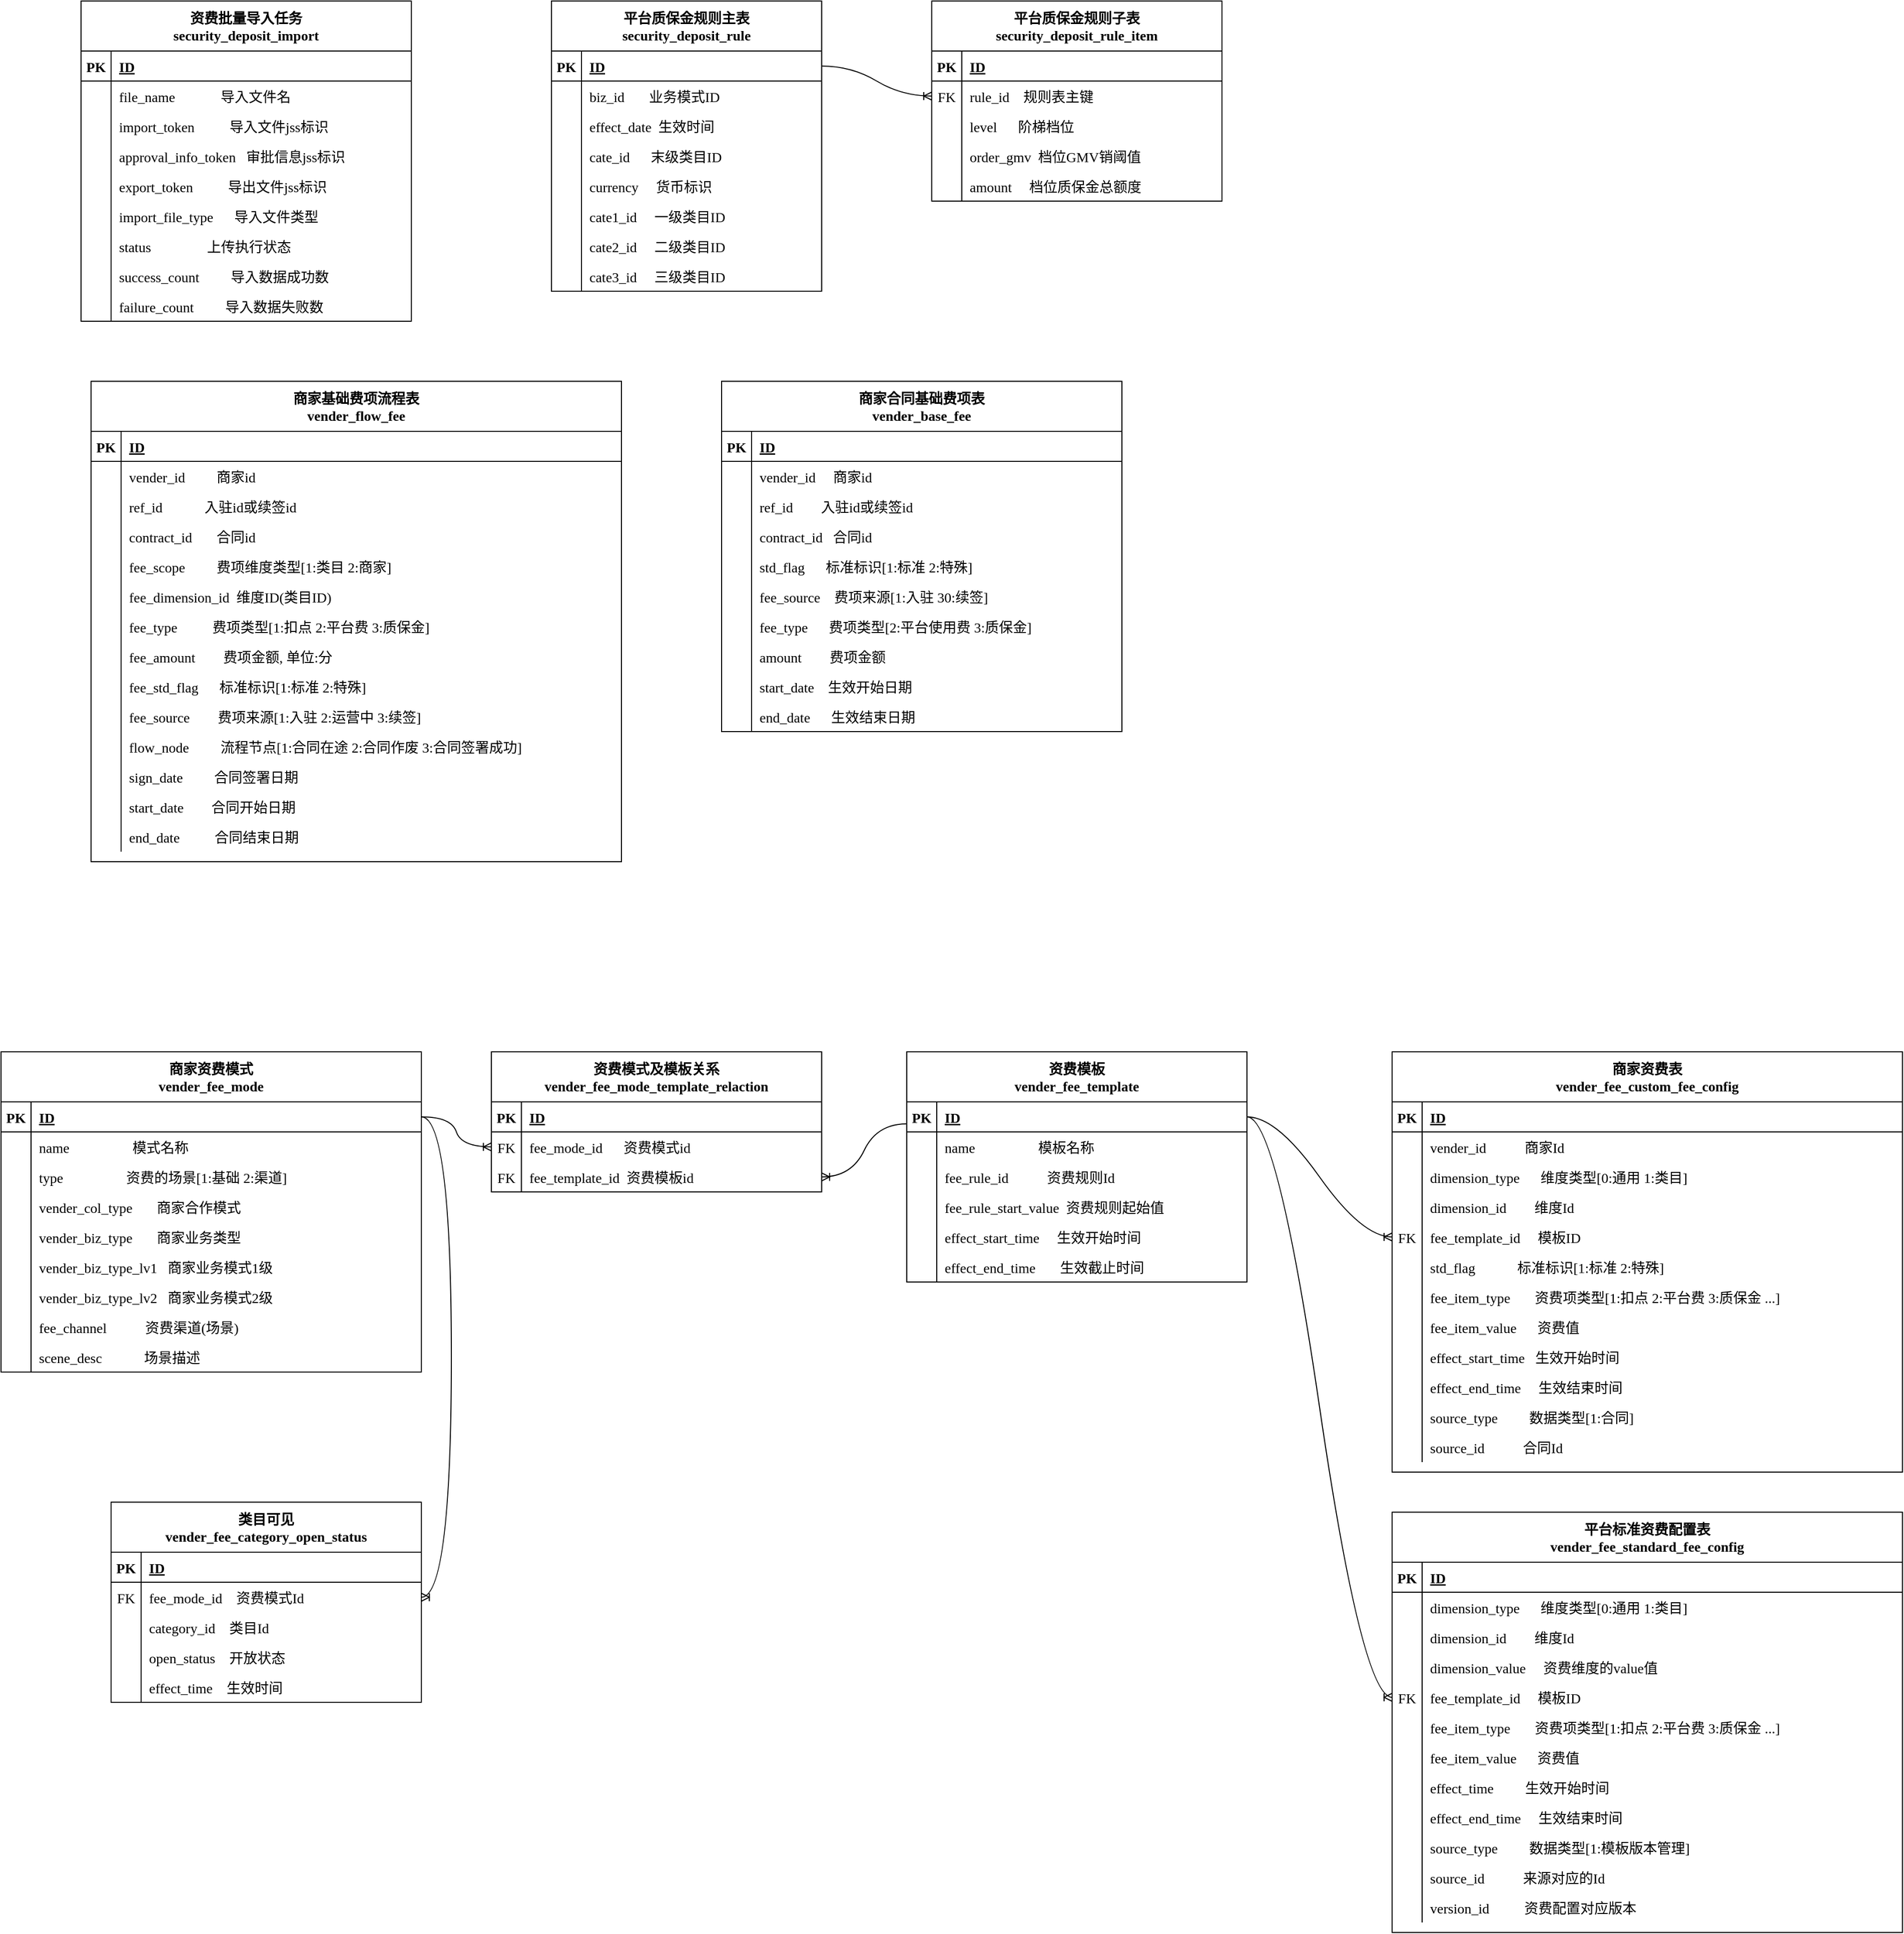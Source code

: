<mxfile version="20.2.3" type="github">
  <diagram id="R2lEEEUBdFMjLlhIrx00" name="Page-1">
    <mxGraphModel dx="1298" dy="771" grid="1" gridSize="10" guides="1" tooltips="1" connect="1" arrows="1" fold="1" page="1" pageScale="1" pageWidth="2400" pageHeight="2400" math="0" shadow="0" extFonts="Permanent Marker^https://fonts.googleapis.com/css?family=Permanent+Marker">
      <root>
        <mxCell id="0" />
        <mxCell id="1" parent="0" />
        <mxCell id="C-vyLk0tnHw3VtMMgP7b-23" value="资费批量导入任务&#xa;security_deposit_import" style="shape=table;startSize=50;container=1;collapsible=1;childLayout=tableLayout;fixedRows=1;rowLines=0;fontStyle=1;align=center;resizeLast=1;fontFamily=Menlo;fontSize=14;" parent="1" vertex="1">
          <mxGeometry x="120" y="70" width="330" height="320" as="geometry" />
        </mxCell>
        <mxCell id="C-vyLk0tnHw3VtMMgP7b-24" value="" style="shape=partialRectangle;collapsible=0;dropTarget=0;pointerEvents=0;fillColor=none;points=[[0,0.5],[1,0.5]];portConstraint=eastwest;top=0;left=0;right=0;bottom=1;fontFamily=Menlo;fontSize=14;" parent="C-vyLk0tnHw3VtMMgP7b-23" vertex="1">
          <mxGeometry y="50" width="330" height="30" as="geometry" />
        </mxCell>
        <mxCell id="C-vyLk0tnHw3VtMMgP7b-25" value="PK" style="shape=partialRectangle;overflow=hidden;connectable=0;fillColor=none;top=0;left=0;bottom=0;right=0;fontStyle=1;fontFamily=Menlo;fontSize=14;" parent="C-vyLk0tnHw3VtMMgP7b-24" vertex="1">
          <mxGeometry width="30" height="30" as="geometry">
            <mxRectangle width="30" height="30" as="alternateBounds" />
          </mxGeometry>
        </mxCell>
        <mxCell id="C-vyLk0tnHw3VtMMgP7b-26" value="ID" style="shape=partialRectangle;overflow=hidden;connectable=0;fillColor=none;top=0;left=0;bottom=0;right=0;align=left;spacingLeft=6;fontStyle=5;fontFamily=Menlo;fontSize=14;" parent="C-vyLk0tnHw3VtMMgP7b-24" vertex="1">
          <mxGeometry x="30" width="300" height="30" as="geometry">
            <mxRectangle width="300" height="30" as="alternateBounds" />
          </mxGeometry>
        </mxCell>
        <mxCell id="C-vyLk0tnHw3VtMMgP7b-27" value="" style="shape=partialRectangle;collapsible=0;dropTarget=0;pointerEvents=0;fillColor=none;points=[[0,0.5],[1,0.5]];portConstraint=eastwest;top=0;left=0;right=0;bottom=0;fontFamily=Menlo;fontSize=14;" parent="C-vyLk0tnHw3VtMMgP7b-23" vertex="1">
          <mxGeometry y="80" width="330" height="30" as="geometry" />
        </mxCell>
        <mxCell id="C-vyLk0tnHw3VtMMgP7b-28" value="" style="shape=partialRectangle;overflow=hidden;connectable=0;fillColor=none;top=0;left=0;bottom=0;right=0;fontFamily=Menlo;fontSize=14;" parent="C-vyLk0tnHw3VtMMgP7b-27" vertex="1">
          <mxGeometry width="30" height="30" as="geometry">
            <mxRectangle width="30" height="30" as="alternateBounds" />
          </mxGeometry>
        </mxCell>
        <mxCell id="C-vyLk0tnHw3VtMMgP7b-29" value="file_name             导入文件名" style="shape=partialRectangle;overflow=hidden;connectable=0;fillColor=none;top=0;left=0;bottom=0;right=0;align=left;spacingLeft=6;fontFamily=Menlo;fontSize=14;fontStyle=0" parent="C-vyLk0tnHw3VtMMgP7b-27" vertex="1">
          <mxGeometry x="30" width="300" height="30" as="geometry">
            <mxRectangle width="300" height="30" as="alternateBounds" />
          </mxGeometry>
        </mxCell>
        <mxCell id="gZKI5wKs1nBU78Ap0PTL-1" value="" style="shape=tableRow;horizontal=0;startSize=0;swimlaneHead=0;swimlaneBody=0;fillColor=none;collapsible=0;dropTarget=0;points=[[0,0.5],[1,0.5]];portConstraint=eastwest;top=0;left=0;right=0;bottom=0;fontFamily=Menlo;fontSize=14;" vertex="1" parent="C-vyLk0tnHw3VtMMgP7b-23">
          <mxGeometry y="110" width="330" height="30" as="geometry" />
        </mxCell>
        <mxCell id="gZKI5wKs1nBU78Ap0PTL-2" value="" style="shape=partialRectangle;connectable=0;fillColor=none;top=0;left=0;bottom=0;right=0;editable=1;overflow=hidden;fontFamily=Menlo;fontSize=14;" vertex="1" parent="gZKI5wKs1nBU78Ap0PTL-1">
          <mxGeometry width="30" height="30" as="geometry">
            <mxRectangle width="30" height="30" as="alternateBounds" />
          </mxGeometry>
        </mxCell>
        <mxCell id="gZKI5wKs1nBU78Ap0PTL-3" value="import_token          导入文件jss标识" style="shape=partialRectangle;connectable=0;fillColor=none;top=0;left=0;bottom=0;right=0;align=left;spacingLeft=6;overflow=hidden;fontFamily=Menlo;fontSize=14;fontStyle=0" vertex="1" parent="gZKI5wKs1nBU78Ap0PTL-1">
          <mxGeometry x="30" width="300" height="30" as="geometry">
            <mxRectangle width="300" height="30" as="alternateBounds" />
          </mxGeometry>
        </mxCell>
        <mxCell id="gZKI5wKs1nBU78Ap0PTL-4" value="" style="shape=tableRow;horizontal=0;startSize=0;swimlaneHead=0;swimlaneBody=0;fillColor=none;collapsible=0;dropTarget=0;points=[[0,0.5],[1,0.5]];portConstraint=eastwest;top=0;left=0;right=0;bottom=0;fontFamily=Menlo;fontSize=14;" vertex="1" parent="C-vyLk0tnHw3VtMMgP7b-23">
          <mxGeometry y="140" width="330" height="30" as="geometry" />
        </mxCell>
        <mxCell id="gZKI5wKs1nBU78Ap0PTL-5" value="" style="shape=partialRectangle;connectable=0;fillColor=none;top=0;left=0;bottom=0;right=0;editable=1;overflow=hidden;fontFamily=Menlo;fontSize=14;" vertex="1" parent="gZKI5wKs1nBU78Ap0PTL-4">
          <mxGeometry width="30" height="30" as="geometry">
            <mxRectangle width="30" height="30" as="alternateBounds" />
          </mxGeometry>
        </mxCell>
        <mxCell id="gZKI5wKs1nBU78Ap0PTL-6" value="approval_info_token   审批信息jss标识" style="shape=partialRectangle;connectable=0;fillColor=none;top=0;left=0;bottom=0;right=0;align=left;spacingLeft=6;overflow=hidden;fontFamily=Menlo;fontSize=14;" vertex="1" parent="gZKI5wKs1nBU78Ap0PTL-4">
          <mxGeometry x="30" width="300" height="30" as="geometry">
            <mxRectangle width="300" height="30" as="alternateBounds" />
          </mxGeometry>
        </mxCell>
        <mxCell id="gZKI5wKs1nBU78Ap0PTL-7" value="" style="shape=tableRow;horizontal=0;startSize=0;swimlaneHead=0;swimlaneBody=0;fillColor=none;collapsible=0;dropTarget=0;points=[[0,0.5],[1,0.5]];portConstraint=eastwest;top=0;left=0;right=0;bottom=0;fontFamily=Menlo;fontSize=14;" vertex="1" parent="C-vyLk0tnHw3VtMMgP7b-23">
          <mxGeometry y="170" width="330" height="30" as="geometry" />
        </mxCell>
        <mxCell id="gZKI5wKs1nBU78Ap0PTL-8" value="" style="shape=partialRectangle;connectable=0;fillColor=none;top=0;left=0;bottom=0;right=0;editable=1;overflow=hidden;fontFamily=Menlo;fontSize=14;" vertex="1" parent="gZKI5wKs1nBU78Ap0PTL-7">
          <mxGeometry width="30" height="30" as="geometry">
            <mxRectangle width="30" height="30" as="alternateBounds" />
          </mxGeometry>
        </mxCell>
        <mxCell id="gZKI5wKs1nBU78Ap0PTL-9" value="export_token          导出文件jss标识" style="shape=partialRectangle;connectable=0;fillColor=none;top=0;left=0;bottom=0;right=0;align=left;spacingLeft=6;overflow=hidden;fontFamily=Menlo;fontSize=14;" vertex="1" parent="gZKI5wKs1nBU78Ap0PTL-7">
          <mxGeometry x="30" width="300" height="30" as="geometry">
            <mxRectangle width="300" height="30" as="alternateBounds" />
          </mxGeometry>
        </mxCell>
        <mxCell id="gZKI5wKs1nBU78Ap0PTL-10" value="" style="shape=tableRow;horizontal=0;startSize=0;swimlaneHead=0;swimlaneBody=0;fillColor=none;collapsible=0;dropTarget=0;points=[[0,0.5],[1,0.5]];portConstraint=eastwest;top=0;left=0;right=0;bottom=0;fontFamily=Menlo;fontSize=14;" vertex="1" parent="C-vyLk0tnHw3VtMMgP7b-23">
          <mxGeometry y="200" width="330" height="30" as="geometry" />
        </mxCell>
        <mxCell id="gZKI5wKs1nBU78Ap0PTL-11" value="" style="shape=partialRectangle;connectable=0;fillColor=none;top=0;left=0;bottom=0;right=0;editable=1;overflow=hidden;fontFamily=Menlo;fontSize=14;" vertex="1" parent="gZKI5wKs1nBU78Ap0PTL-10">
          <mxGeometry width="30" height="30" as="geometry">
            <mxRectangle width="30" height="30" as="alternateBounds" />
          </mxGeometry>
        </mxCell>
        <mxCell id="gZKI5wKs1nBU78Ap0PTL-12" value="import_file_type      导入文件类型" style="shape=partialRectangle;connectable=0;fillColor=none;top=0;left=0;bottom=0;right=0;align=left;spacingLeft=6;overflow=hidden;fontFamily=Menlo;fontSize=14;" vertex="1" parent="gZKI5wKs1nBU78Ap0PTL-10">
          <mxGeometry x="30" width="300" height="30" as="geometry">
            <mxRectangle width="300" height="30" as="alternateBounds" />
          </mxGeometry>
        </mxCell>
        <mxCell id="gZKI5wKs1nBU78Ap0PTL-13" value="" style="shape=tableRow;horizontal=0;startSize=0;swimlaneHead=0;swimlaneBody=0;fillColor=none;collapsible=0;dropTarget=0;points=[[0,0.5],[1,0.5]];portConstraint=eastwest;top=0;left=0;right=0;bottom=0;fontFamily=Menlo;fontSize=14;" vertex="1" parent="C-vyLk0tnHw3VtMMgP7b-23">
          <mxGeometry y="230" width="330" height="30" as="geometry" />
        </mxCell>
        <mxCell id="gZKI5wKs1nBU78Ap0PTL-14" value="" style="shape=partialRectangle;connectable=0;fillColor=none;top=0;left=0;bottom=0;right=0;editable=1;overflow=hidden;fontFamily=Menlo;fontSize=14;" vertex="1" parent="gZKI5wKs1nBU78Ap0PTL-13">
          <mxGeometry width="30" height="30" as="geometry">
            <mxRectangle width="30" height="30" as="alternateBounds" />
          </mxGeometry>
        </mxCell>
        <mxCell id="gZKI5wKs1nBU78Ap0PTL-15" value="status                上传执行状态" style="shape=partialRectangle;connectable=0;fillColor=none;top=0;left=0;bottom=0;right=0;align=left;spacingLeft=6;overflow=hidden;fontFamily=Menlo;fontSize=14;" vertex="1" parent="gZKI5wKs1nBU78Ap0PTL-13">
          <mxGeometry x="30" width="300" height="30" as="geometry">
            <mxRectangle width="300" height="30" as="alternateBounds" />
          </mxGeometry>
        </mxCell>
        <mxCell id="gZKI5wKs1nBU78Ap0PTL-16" value="" style="shape=tableRow;horizontal=0;startSize=0;swimlaneHead=0;swimlaneBody=0;fillColor=none;collapsible=0;dropTarget=0;points=[[0,0.5],[1,0.5]];portConstraint=eastwest;top=0;left=0;right=0;bottom=0;fontFamily=Menlo;fontSize=14;" vertex="1" parent="C-vyLk0tnHw3VtMMgP7b-23">
          <mxGeometry y="260" width="330" height="30" as="geometry" />
        </mxCell>
        <mxCell id="gZKI5wKs1nBU78Ap0PTL-17" value="" style="shape=partialRectangle;connectable=0;fillColor=none;top=0;left=0;bottom=0;right=0;editable=1;overflow=hidden;fontFamily=Menlo;fontSize=14;" vertex="1" parent="gZKI5wKs1nBU78Ap0PTL-16">
          <mxGeometry width="30" height="30" as="geometry">
            <mxRectangle width="30" height="30" as="alternateBounds" />
          </mxGeometry>
        </mxCell>
        <mxCell id="gZKI5wKs1nBU78Ap0PTL-18" value="success_count         导入数据成功数" style="shape=partialRectangle;connectable=0;fillColor=none;top=0;left=0;bottom=0;right=0;align=left;spacingLeft=6;overflow=hidden;fontFamily=Menlo;fontSize=14;" vertex="1" parent="gZKI5wKs1nBU78Ap0PTL-16">
          <mxGeometry x="30" width="300" height="30" as="geometry">
            <mxRectangle width="300" height="30" as="alternateBounds" />
          </mxGeometry>
        </mxCell>
        <mxCell id="gZKI5wKs1nBU78Ap0PTL-19" value="" style="shape=tableRow;horizontal=0;startSize=0;swimlaneHead=0;swimlaneBody=0;fillColor=none;collapsible=0;dropTarget=0;points=[[0,0.5],[1,0.5]];portConstraint=eastwest;top=0;left=0;right=0;bottom=0;fontFamily=Menlo;fontSize=14;" vertex="1" parent="C-vyLk0tnHw3VtMMgP7b-23">
          <mxGeometry y="290" width="330" height="30" as="geometry" />
        </mxCell>
        <mxCell id="gZKI5wKs1nBU78Ap0PTL-20" value="" style="shape=partialRectangle;connectable=0;fillColor=none;top=0;left=0;bottom=0;right=0;editable=1;overflow=hidden;fontFamily=Menlo;fontSize=14;" vertex="1" parent="gZKI5wKs1nBU78Ap0PTL-19">
          <mxGeometry width="30" height="30" as="geometry">
            <mxRectangle width="30" height="30" as="alternateBounds" />
          </mxGeometry>
        </mxCell>
        <mxCell id="gZKI5wKs1nBU78Ap0PTL-21" value="failure_count         导入数据失败数" style="shape=partialRectangle;connectable=0;fillColor=none;top=0;left=0;bottom=0;right=0;align=left;spacingLeft=6;overflow=hidden;fontFamily=Menlo;fontSize=14;" vertex="1" parent="gZKI5wKs1nBU78Ap0PTL-19">
          <mxGeometry x="30" width="300" height="30" as="geometry">
            <mxRectangle width="300" height="30" as="alternateBounds" />
          </mxGeometry>
        </mxCell>
        <mxCell id="gZKI5wKs1nBU78Ap0PTL-22" value="平台质保金规则主表&#xa;security_deposit_rule" style="shape=table;startSize=50;container=1;collapsible=1;childLayout=tableLayout;fixedRows=1;rowLines=0;fontStyle=1;align=center;resizeLast=1;fontFamily=Menlo;fontSize=14;" vertex="1" parent="1">
          <mxGeometry x="590" y="70" width="270" height="290" as="geometry" />
        </mxCell>
        <mxCell id="gZKI5wKs1nBU78Ap0PTL-23" value="" style="shape=tableRow;horizontal=0;startSize=0;swimlaneHead=0;swimlaneBody=0;fillColor=none;collapsible=0;dropTarget=0;points=[[0,0.5],[1,0.5]];portConstraint=eastwest;top=0;left=0;right=0;bottom=1;fontFamily=Menlo;fontSize=14;" vertex="1" parent="gZKI5wKs1nBU78Ap0PTL-22">
          <mxGeometry y="50" width="270" height="30" as="geometry" />
        </mxCell>
        <mxCell id="gZKI5wKs1nBU78Ap0PTL-24" value="PK" style="shape=partialRectangle;connectable=0;fillColor=none;top=0;left=0;bottom=0;right=0;fontStyle=1;overflow=hidden;fontFamily=Menlo;fontSize=14;" vertex="1" parent="gZKI5wKs1nBU78Ap0PTL-23">
          <mxGeometry width="30" height="30" as="geometry">
            <mxRectangle width="30" height="30" as="alternateBounds" />
          </mxGeometry>
        </mxCell>
        <mxCell id="gZKI5wKs1nBU78Ap0PTL-25" value="ID" style="shape=partialRectangle;connectable=0;fillColor=none;top=0;left=0;bottom=0;right=0;align=left;spacingLeft=6;fontStyle=5;overflow=hidden;fontFamily=Menlo;fontSize=14;" vertex="1" parent="gZKI5wKs1nBU78Ap0PTL-23">
          <mxGeometry x="30" width="240" height="30" as="geometry">
            <mxRectangle width="240" height="30" as="alternateBounds" />
          </mxGeometry>
        </mxCell>
        <mxCell id="gZKI5wKs1nBU78Ap0PTL-26" value="" style="shape=tableRow;horizontal=0;startSize=0;swimlaneHead=0;swimlaneBody=0;fillColor=none;collapsible=0;dropTarget=0;points=[[0,0.5],[1,0.5]];portConstraint=eastwest;top=0;left=0;right=0;bottom=0;fontFamily=Menlo;fontSize=14;" vertex="1" parent="gZKI5wKs1nBU78Ap0PTL-22">
          <mxGeometry y="80" width="270" height="30" as="geometry" />
        </mxCell>
        <mxCell id="gZKI5wKs1nBU78Ap0PTL-27" value="" style="shape=partialRectangle;connectable=0;fillColor=none;top=0;left=0;bottom=0;right=0;editable=1;overflow=hidden;fontFamily=Menlo;fontSize=14;" vertex="1" parent="gZKI5wKs1nBU78Ap0PTL-26">
          <mxGeometry width="30" height="30" as="geometry">
            <mxRectangle width="30" height="30" as="alternateBounds" />
          </mxGeometry>
        </mxCell>
        <mxCell id="gZKI5wKs1nBU78Ap0PTL-28" value="biz_id       业务模式ID" style="shape=partialRectangle;connectable=0;fillColor=none;top=0;left=0;bottom=0;right=0;align=left;spacingLeft=6;overflow=hidden;fontFamily=Menlo;fontSize=14;" vertex="1" parent="gZKI5wKs1nBU78Ap0PTL-26">
          <mxGeometry x="30" width="240" height="30" as="geometry">
            <mxRectangle width="240" height="30" as="alternateBounds" />
          </mxGeometry>
        </mxCell>
        <mxCell id="gZKI5wKs1nBU78Ap0PTL-29" value="" style="shape=tableRow;horizontal=0;startSize=0;swimlaneHead=0;swimlaneBody=0;fillColor=none;collapsible=0;dropTarget=0;points=[[0,0.5],[1,0.5]];portConstraint=eastwest;top=0;left=0;right=0;bottom=0;fontFamily=Menlo;fontSize=14;" vertex="1" parent="gZKI5wKs1nBU78Ap0PTL-22">
          <mxGeometry y="110" width="270" height="30" as="geometry" />
        </mxCell>
        <mxCell id="gZKI5wKs1nBU78Ap0PTL-30" value="" style="shape=partialRectangle;connectable=0;fillColor=none;top=0;left=0;bottom=0;right=0;editable=1;overflow=hidden;fontFamily=Menlo;fontSize=14;" vertex="1" parent="gZKI5wKs1nBU78Ap0PTL-29">
          <mxGeometry width="30" height="30" as="geometry">
            <mxRectangle width="30" height="30" as="alternateBounds" />
          </mxGeometry>
        </mxCell>
        <mxCell id="gZKI5wKs1nBU78Ap0PTL-31" value="effect_date  生效时间" style="shape=partialRectangle;connectable=0;fillColor=none;top=0;left=0;bottom=0;right=0;align=left;spacingLeft=6;overflow=hidden;fontFamily=Menlo;fontSize=14;" vertex="1" parent="gZKI5wKs1nBU78Ap0PTL-29">
          <mxGeometry x="30" width="240" height="30" as="geometry">
            <mxRectangle width="240" height="30" as="alternateBounds" />
          </mxGeometry>
        </mxCell>
        <mxCell id="gZKI5wKs1nBU78Ap0PTL-32" value="" style="shape=tableRow;horizontal=0;startSize=0;swimlaneHead=0;swimlaneBody=0;fillColor=none;collapsible=0;dropTarget=0;points=[[0,0.5],[1,0.5]];portConstraint=eastwest;top=0;left=0;right=0;bottom=0;fontFamily=Menlo;fontSize=14;" vertex="1" parent="gZKI5wKs1nBU78Ap0PTL-22">
          <mxGeometry y="140" width="270" height="30" as="geometry" />
        </mxCell>
        <mxCell id="gZKI5wKs1nBU78Ap0PTL-33" value="" style="shape=partialRectangle;connectable=0;fillColor=none;top=0;left=0;bottom=0;right=0;editable=1;overflow=hidden;fontFamily=Menlo;fontSize=14;" vertex="1" parent="gZKI5wKs1nBU78Ap0PTL-32">
          <mxGeometry width="30" height="30" as="geometry">
            <mxRectangle width="30" height="30" as="alternateBounds" />
          </mxGeometry>
        </mxCell>
        <mxCell id="gZKI5wKs1nBU78Ap0PTL-34" value="cate_id      末级类目ID" style="shape=partialRectangle;connectable=0;fillColor=none;top=0;left=0;bottom=0;right=0;align=left;spacingLeft=6;overflow=hidden;fontFamily=Menlo;fontSize=14;" vertex="1" parent="gZKI5wKs1nBU78Ap0PTL-32">
          <mxGeometry x="30" width="240" height="30" as="geometry">
            <mxRectangle width="240" height="30" as="alternateBounds" />
          </mxGeometry>
        </mxCell>
        <mxCell id="gZKI5wKs1nBU78Ap0PTL-36" value="" style="shape=tableRow;horizontal=0;startSize=0;swimlaneHead=0;swimlaneBody=0;fillColor=none;collapsible=0;dropTarget=0;points=[[0,0.5],[1,0.5]];portConstraint=eastwest;top=0;left=0;right=0;bottom=0;fontFamily=Menlo;fontSize=14;" vertex="1" parent="gZKI5wKs1nBU78Ap0PTL-22">
          <mxGeometry y="170" width="270" height="30" as="geometry" />
        </mxCell>
        <mxCell id="gZKI5wKs1nBU78Ap0PTL-37" value="" style="shape=partialRectangle;connectable=0;fillColor=none;top=0;left=0;bottom=0;right=0;editable=1;overflow=hidden;fontFamily=Menlo;fontSize=14;" vertex="1" parent="gZKI5wKs1nBU78Ap0PTL-36">
          <mxGeometry width="30" height="30" as="geometry">
            <mxRectangle width="30" height="30" as="alternateBounds" />
          </mxGeometry>
        </mxCell>
        <mxCell id="gZKI5wKs1nBU78Ap0PTL-38" value="currency     货币标识" style="shape=partialRectangle;connectable=0;fillColor=none;top=0;left=0;bottom=0;right=0;align=left;spacingLeft=6;overflow=hidden;fontFamily=Menlo;fontSize=14;" vertex="1" parent="gZKI5wKs1nBU78Ap0PTL-36">
          <mxGeometry x="30" width="240" height="30" as="geometry">
            <mxRectangle width="240" height="30" as="alternateBounds" />
          </mxGeometry>
        </mxCell>
        <mxCell id="gZKI5wKs1nBU78Ap0PTL-39" value="" style="shape=tableRow;horizontal=0;startSize=0;swimlaneHead=0;swimlaneBody=0;fillColor=none;collapsible=0;dropTarget=0;points=[[0,0.5],[1,0.5]];portConstraint=eastwest;top=0;left=0;right=0;bottom=0;fontFamily=Menlo;fontSize=14;" vertex="1" parent="gZKI5wKs1nBU78Ap0PTL-22">
          <mxGeometry y="200" width="270" height="30" as="geometry" />
        </mxCell>
        <mxCell id="gZKI5wKs1nBU78Ap0PTL-40" value="" style="shape=partialRectangle;connectable=0;fillColor=none;top=0;left=0;bottom=0;right=0;editable=1;overflow=hidden;fontFamily=Menlo;fontSize=14;" vertex="1" parent="gZKI5wKs1nBU78Ap0PTL-39">
          <mxGeometry width="30" height="30" as="geometry">
            <mxRectangle width="30" height="30" as="alternateBounds" />
          </mxGeometry>
        </mxCell>
        <mxCell id="gZKI5wKs1nBU78Ap0PTL-41" value="cate1_id     一级类目ID" style="shape=partialRectangle;connectable=0;fillColor=none;top=0;left=0;bottom=0;right=0;align=left;spacingLeft=6;overflow=hidden;fontFamily=Menlo;fontSize=14;" vertex="1" parent="gZKI5wKs1nBU78Ap0PTL-39">
          <mxGeometry x="30" width="240" height="30" as="geometry">
            <mxRectangle width="240" height="30" as="alternateBounds" />
          </mxGeometry>
        </mxCell>
        <mxCell id="gZKI5wKs1nBU78Ap0PTL-49" value="" style="shape=tableRow;horizontal=0;startSize=0;swimlaneHead=0;swimlaneBody=0;fillColor=none;collapsible=0;dropTarget=0;points=[[0,0.5],[1,0.5]];portConstraint=eastwest;top=0;left=0;right=0;bottom=0;fontFamily=Menlo;fontSize=14;" vertex="1" parent="gZKI5wKs1nBU78Ap0PTL-22">
          <mxGeometry y="230" width="270" height="30" as="geometry" />
        </mxCell>
        <mxCell id="gZKI5wKs1nBU78Ap0PTL-50" value="" style="shape=partialRectangle;connectable=0;fillColor=none;top=0;left=0;bottom=0;right=0;editable=1;overflow=hidden;fontFamily=Menlo;fontSize=14;" vertex="1" parent="gZKI5wKs1nBU78Ap0PTL-49">
          <mxGeometry width="30" height="30" as="geometry">
            <mxRectangle width="30" height="30" as="alternateBounds" />
          </mxGeometry>
        </mxCell>
        <mxCell id="gZKI5wKs1nBU78Ap0PTL-51" value="cate2_id     二级类目ID" style="shape=partialRectangle;connectable=0;fillColor=none;top=0;left=0;bottom=0;right=0;align=left;spacingLeft=6;overflow=hidden;fontFamily=Menlo;fontSize=14;" vertex="1" parent="gZKI5wKs1nBU78Ap0PTL-49">
          <mxGeometry x="30" width="240" height="30" as="geometry">
            <mxRectangle width="240" height="30" as="alternateBounds" />
          </mxGeometry>
        </mxCell>
        <mxCell id="gZKI5wKs1nBU78Ap0PTL-42" value="" style="shape=tableRow;horizontal=0;startSize=0;swimlaneHead=0;swimlaneBody=0;fillColor=none;collapsible=0;dropTarget=0;points=[[0,0.5],[1,0.5]];portConstraint=eastwest;top=0;left=0;right=0;bottom=0;fontFamily=Menlo;fontSize=14;" vertex="1" parent="gZKI5wKs1nBU78Ap0PTL-22">
          <mxGeometry y="260" width="270" height="30" as="geometry" />
        </mxCell>
        <mxCell id="gZKI5wKs1nBU78Ap0PTL-43" value="" style="shape=partialRectangle;connectable=0;fillColor=none;top=0;left=0;bottom=0;right=0;editable=1;overflow=hidden;fontFamily=Menlo;fontSize=14;" vertex="1" parent="gZKI5wKs1nBU78Ap0PTL-42">
          <mxGeometry width="30" height="30" as="geometry">
            <mxRectangle width="30" height="30" as="alternateBounds" />
          </mxGeometry>
        </mxCell>
        <mxCell id="gZKI5wKs1nBU78Ap0PTL-44" value="cate3_id     三级类目ID" style="shape=partialRectangle;connectable=0;fillColor=none;top=0;left=0;bottom=0;right=0;align=left;spacingLeft=6;overflow=hidden;fontFamily=Menlo;fontSize=14;" vertex="1" parent="gZKI5wKs1nBU78Ap0PTL-42">
          <mxGeometry x="30" width="240" height="30" as="geometry">
            <mxRectangle width="240" height="30" as="alternateBounds" />
          </mxGeometry>
        </mxCell>
        <mxCell id="gZKI5wKs1nBU78Ap0PTL-52" value="平台质保金规则子表&#xa;security_deposit_rule_item" style="shape=table;startSize=50;container=1;collapsible=1;childLayout=tableLayout;fixedRows=1;rowLines=0;fontStyle=1;align=center;resizeLast=1;fontFamily=Menlo;fontSize=14;" vertex="1" parent="1">
          <mxGeometry x="970" y="70" width="290" height="200" as="geometry" />
        </mxCell>
        <mxCell id="gZKI5wKs1nBU78Ap0PTL-53" value="" style="shape=tableRow;horizontal=0;startSize=0;swimlaneHead=0;swimlaneBody=0;fillColor=none;collapsible=0;dropTarget=0;points=[[0,0.5],[1,0.5]];portConstraint=eastwest;top=0;left=0;right=0;bottom=1;fontFamily=Menlo;fontSize=14;" vertex="1" parent="gZKI5wKs1nBU78Ap0PTL-52">
          <mxGeometry y="50" width="290" height="30" as="geometry" />
        </mxCell>
        <mxCell id="gZKI5wKs1nBU78Ap0PTL-54" value="PK" style="shape=partialRectangle;connectable=0;fillColor=none;top=0;left=0;bottom=0;right=0;fontStyle=1;overflow=hidden;fontFamily=Menlo;fontSize=14;" vertex="1" parent="gZKI5wKs1nBU78Ap0PTL-53">
          <mxGeometry width="30" height="30" as="geometry">
            <mxRectangle width="30" height="30" as="alternateBounds" />
          </mxGeometry>
        </mxCell>
        <mxCell id="gZKI5wKs1nBU78Ap0PTL-55" value="ID" style="shape=partialRectangle;connectable=0;fillColor=none;top=0;left=0;bottom=0;right=0;align=left;spacingLeft=6;fontStyle=5;overflow=hidden;fontFamily=Menlo;fontSize=14;" vertex="1" parent="gZKI5wKs1nBU78Ap0PTL-53">
          <mxGeometry x="30" width="260" height="30" as="geometry">
            <mxRectangle width="260" height="30" as="alternateBounds" />
          </mxGeometry>
        </mxCell>
        <mxCell id="gZKI5wKs1nBU78Ap0PTL-65" value="" style="shape=tableRow;horizontal=0;startSize=0;swimlaneHead=0;swimlaneBody=0;fillColor=none;collapsible=0;dropTarget=0;points=[[0,0.5],[1,0.5]];portConstraint=eastwest;top=0;left=0;right=0;bottom=0;fontFamily=Menlo;fontSize=14;" vertex="1" parent="gZKI5wKs1nBU78Ap0PTL-52">
          <mxGeometry y="80" width="290" height="30" as="geometry" />
        </mxCell>
        <mxCell id="gZKI5wKs1nBU78Ap0PTL-66" value="FK" style="shape=partialRectangle;connectable=0;fillColor=none;top=0;left=0;bottom=0;right=0;fontStyle=0;overflow=hidden;fontFamily=Menlo;fontSize=14;" vertex="1" parent="gZKI5wKs1nBU78Ap0PTL-65">
          <mxGeometry width="30" height="30" as="geometry">
            <mxRectangle width="30" height="30" as="alternateBounds" />
          </mxGeometry>
        </mxCell>
        <mxCell id="gZKI5wKs1nBU78Ap0PTL-67" value="rule_id    规则表主键" style="shape=partialRectangle;connectable=0;fillColor=none;top=0;left=0;bottom=0;right=0;align=left;spacingLeft=6;fontStyle=0;overflow=hidden;fontFamily=Menlo;fontSize=14;" vertex="1" parent="gZKI5wKs1nBU78Ap0PTL-65">
          <mxGeometry x="30" width="260" height="30" as="geometry">
            <mxRectangle width="260" height="30" as="alternateBounds" />
          </mxGeometry>
        </mxCell>
        <mxCell id="gZKI5wKs1nBU78Ap0PTL-56" value="" style="shape=tableRow;horizontal=0;startSize=0;swimlaneHead=0;swimlaneBody=0;fillColor=none;collapsible=0;dropTarget=0;points=[[0,0.5],[1,0.5]];portConstraint=eastwest;top=0;left=0;right=0;bottom=0;fontFamily=Menlo;fontSize=14;" vertex="1" parent="gZKI5wKs1nBU78Ap0PTL-52">
          <mxGeometry y="110" width="290" height="30" as="geometry" />
        </mxCell>
        <mxCell id="gZKI5wKs1nBU78Ap0PTL-57" value="" style="shape=partialRectangle;connectable=0;fillColor=none;top=0;left=0;bottom=0;right=0;editable=1;overflow=hidden;fontFamily=Menlo;fontSize=14;" vertex="1" parent="gZKI5wKs1nBU78Ap0PTL-56">
          <mxGeometry width="30" height="30" as="geometry">
            <mxRectangle width="30" height="30" as="alternateBounds" />
          </mxGeometry>
        </mxCell>
        <mxCell id="gZKI5wKs1nBU78Ap0PTL-58" value="level      阶梯档位" style="shape=partialRectangle;connectable=0;fillColor=none;top=0;left=0;bottom=0;right=0;align=left;spacingLeft=6;overflow=hidden;fontFamily=Menlo;fontSize=14;" vertex="1" parent="gZKI5wKs1nBU78Ap0PTL-56">
          <mxGeometry x="30" width="260" height="30" as="geometry">
            <mxRectangle width="260" height="30" as="alternateBounds" />
          </mxGeometry>
        </mxCell>
        <mxCell id="gZKI5wKs1nBU78Ap0PTL-59" value="" style="shape=tableRow;horizontal=0;startSize=0;swimlaneHead=0;swimlaneBody=0;fillColor=none;collapsible=0;dropTarget=0;points=[[0,0.5],[1,0.5]];portConstraint=eastwest;top=0;left=0;right=0;bottom=0;fontFamily=Menlo;fontSize=14;" vertex="1" parent="gZKI5wKs1nBU78Ap0PTL-52">
          <mxGeometry y="140" width="290" height="30" as="geometry" />
        </mxCell>
        <mxCell id="gZKI5wKs1nBU78Ap0PTL-60" value="" style="shape=partialRectangle;connectable=0;fillColor=none;top=0;left=0;bottom=0;right=0;editable=1;overflow=hidden;fontFamily=Menlo;fontSize=14;" vertex="1" parent="gZKI5wKs1nBU78Ap0PTL-59">
          <mxGeometry width="30" height="30" as="geometry">
            <mxRectangle width="30" height="30" as="alternateBounds" />
          </mxGeometry>
        </mxCell>
        <mxCell id="gZKI5wKs1nBU78Ap0PTL-61" value="order_gmv  档位GMV销阈值" style="shape=partialRectangle;connectable=0;fillColor=none;top=0;left=0;bottom=0;right=0;align=left;spacingLeft=6;overflow=hidden;fontFamily=Menlo;fontSize=14;" vertex="1" parent="gZKI5wKs1nBU78Ap0PTL-59">
          <mxGeometry x="30" width="260" height="30" as="geometry">
            <mxRectangle width="260" height="30" as="alternateBounds" />
          </mxGeometry>
        </mxCell>
        <mxCell id="gZKI5wKs1nBU78Ap0PTL-62" value="" style="shape=tableRow;horizontal=0;startSize=0;swimlaneHead=0;swimlaneBody=0;fillColor=none;collapsible=0;dropTarget=0;points=[[0,0.5],[1,0.5]];portConstraint=eastwest;top=0;left=0;right=0;bottom=0;fontFamily=Menlo;fontSize=14;" vertex="1" parent="gZKI5wKs1nBU78Ap0PTL-52">
          <mxGeometry y="170" width="290" height="30" as="geometry" />
        </mxCell>
        <mxCell id="gZKI5wKs1nBU78Ap0PTL-63" value="" style="shape=partialRectangle;connectable=0;fillColor=none;top=0;left=0;bottom=0;right=0;editable=1;overflow=hidden;fontFamily=Menlo;fontSize=14;" vertex="1" parent="gZKI5wKs1nBU78Ap0PTL-62">
          <mxGeometry width="30" height="30" as="geometry">
            <mxRectangle width="30" height="30" as="alternateBounds" />
          </mxGeometry>
        </mxCell>
        <mxCell id="gZKI5wKs1nBU78Ap0PTL-64" value="amount     档位质保金总额度" style="shape=partialRectangle;connectable=0;fillColor=none;top=0;left=0;bottom=0;right=0;align=left;spacingLeft=6;overflow=hidden;fontFamily=Menlo;fontSize=14;" vertex="1" parent="gZKI5wKs1nBU78Ap0PTL-62">
          <mxGeometry x="30" width="260" height="30" as="geometry">
            <mxRectangle width="260" height="30" as="alternateBounds" />
          </mxGeometry>
        </mxCell>
        <mxCell id="gZKI5wKs1nBU78Ap0PTL-68" value="" style="edgeStyle=entityRelationEdgeStyle;fontSize=14;html=1;endArrow=ERoneToMany;fontFamily=Menlo;curved=1;exitX=1;exitY=0.5;exitDx=0;exitDy=0;" edge="1" parent="1" source="gZKI5wKs1nBU78Ap0PTL-23" target="gZKI5wKs1nBU78Ap0PTL-65">
          <mxGeometry width="100" height="100" relative="1" as="geometry">
            <mxPoint x="950" y="430" as="sourcePoint" />
            <mxPoint x="1050" y="330" as="targetPoint" />
          </mxGeometry>
        </mxCell>
        <mxCell id="gZKI5wKs1nBU78Ap0PTL-117" value="商家合同基础费项表&#xa;vender_base_fee" style="shape=table;startSize=50;container=1;collapsible=1;childLayout=tableLayout;fixedRows=1;rowLines=0;fontStyle=1;align=center;resizeLast=1;fontFamily=Menlo;fontSize=14;" vertex="1" parent="1">
          <mxGeometry x="760" y="450" width="400" height="350" as="geometry" />
        </mxCell>
        <mxCell id="gZKI5wKs1nBU78Ap0PTL-118" value="" style="shape=tableRow;horizontal=0;startSize=0;swimlaneHead=0;swimlaneBody=0;fillColor=none;collapsible=0;dropTarget=0;points=[[0,0.5],[1,0.5]];portConstraint=eastwest;top=0;left=0;right=0;bottom=1;fontFamily=Menlo;fontSize=14;" vertex="1" parent="gZKI5wKs1nBU78Ap0PTL-117">
          <mxGeometry y="50" width="400" height="30" as="geometry" />
        </mxCell>
        <mxCell id="gZKI5wKs1nBU78Ap0PTL-119" value="PK" style="shape=partialRectangle;connectable=0;fillColor=none;top=0;left=0;bottom=0;right=0;fontStyle=1;overflow=hidden;fontFamily=Menlo;fontSize=14;" vertex="1" parent="gZKI5wKs1nBU78Ap0PTL-118">
          <mxGeometry width="30" height="30" as="geometry">
            <mxRectangle width="30" height="30" as="alternateBounds" />
          </mxGeometry>
        </mxCell>
        <mxCell id="gZKI5wKs1nBU78Ap0PTL-120" value="ID" style="shape=partialRectangle;connectable=0;fillColor=none;top=0;left=0;bottom=0;right=0;align=left;spacingLeft=6;fontStyle=5;overflow=hidden;fontFamily=Menlo;fontSize=14;" vertex="1" parent="gZKI5wKs1nBU78Ap0PTL-118">
          <mxGeometry x="30" width="370" height="30" as="geometry">
            <mxRectangle width="370" height="30" as="alternateBounds" />
          </mxGeometry>
        </mxCell>
        <mxCell id="gZKI5wKs1nBU78Ap0PTL-121" value="" style="shape=tableRow;horizontal=0;startSize=0;swimlaneHead=0;swimlaneBody=0;fillColor=none;collapsible=0;dropTarget=0;points=[[0,0.5],[1,0.5]];portConstraint=eastwest;top=0;left=0;right=0;bottom=0;fontFamily=Menlo;fontSize=14;" vertex="1" parent="gZKI5wKs1nBU78Ap0PTL-117">
          <mxGeometry y="80" width="400" height="30" as="geometry" />
        </mxCell>
        <mxCell id="gZKI5wKs1nBU78Ap0PTL-122" value="" style="shape=partialRectangle;connectable=0;fillColor=none;top=0;left=0;bottom=0;right=0;editable=1;overflow=hidden;fontFamily=Menlo;fontSize=14;" vertex="1" parent="gZKI5wKs1nBU78Ap0PTL-121">
          <mxGeometry width="30" height="30" as="geometry">
            <mxRectangle width="30" height="30" as="alternateBounds" />
          </mxGeometry>
        </mxCell>
        <mxCell id="gZKI5wKs1nBU78Ap0PTL-123" value="vender_id     商家id" style="shape=partialRectangle;connectable=0;fillColor=none;top=0;left=0;bottom=0;right=0;align=left;spacingLeft=6;overflow=hidden;fontFamily=Menlo;fontSize=14;" vertex="1" parent="gZKI5wKs1nBU78Ap0PTL-121">
          <mxGeometry x="30" width="370" height="30" as="geometry">
            <mxRectangle width="370" height="30" as="alternateBounds" />
          </mxGeometry>
        </mxCell>
        <mxCell id="gZKI5wKs1nBU78Ap0PTL-124" value="" style="shape=tableRow;horizontal=0;startSize=0;swimlaneHead=0;swimlaneBody=0;fillColor=none;collapsible=0;dropTarget=0;points=[[0,0.5],[1,0.5]];portConstraint=eastwest;top=0;left=0;right=0;bottom=0;fontFamily=Menlo;fontSize=14;" vertex="1" parent="gZKI5wKs1nBU78Ap0PTL-117">
          <mxGeometry y="110" width="400" height="30" as="geometry" />
        </mxCell>
        <mxCell id="gZKI5wKs1nBU78Ap0PTL-125" value="" style="shape=partialRectangle;connectable=0;fillColor=none;top=0;left=0;bottom=0;right=0;editable=1;overflow=hidden;fontFamily=Menlo;fontSize=14;" vertex="1" parent="gZKI5wKs1nBU78Ap0PTL-124">
          <mxGeometry width="30" height="30" as="geometry">
            <mxRectangle width="30" height="30" as="alternateBounds" />
          </mxGeometry>
        </mxCell>
        <mxCell id="gZKI5wKs1nBU78Ap0PTL-126" value="ref_id        入驻id或续签id" style="shape=partialRectangle;connectable=0;fillColor=none;top=0;left=0;bottom=0;right=0;align=left;spacingLeft=6;overflow=hidden;fontFamily=Menlo;fontSize=14;" vertex="1" parent="gZKI5wKs1nBU78Ap0PTL-124">
          <mxGeometry x="30" width="370" height="30" as="geometry">
            <mxRectangle width="370" height="30" as="alternateBounds" />
          </mxGeometry>
        </mxCell>
        <mxCell id="gZKI5wKs1nBU78Ap0PTL-127" value="" style="shape=tableRow;horizontal=0;startSize=0;swimlaneHead=0;swimlaneBody=0;fillColor=none;collapsible=0;dropTarget=0;points=[[0,0.5],[1,0.5]];portConstraint=eastwest;top=0;left=0;right=0;bottom=0;fontFamily=Menlo;fontSize=14;" vertex="1" parent="gZKI5wKs1nBU78Ap0PTL-117">
          <mxGeometry y="140" width="400" height="30" as="geometry" />
        </mxCell>
        <mxCell id="gZKI5wKs1nBU78Ap0PTL-128" value="" style="shape=partialRectangle;connectable=0;fillColor=none;top=0;left=0;bottom=0;right=0;editable=1;overflow=hidden;fontFamily=Menlo;fontSize=14;" vertex="1" parent="gZKI5wKs1nBU78Ap0PTL-127">
          <mxGeometry width="30" height="30" as="geometry">
            <mxRectangle width="30" height="30" as="alternateBounds" />
          </mxGeometry>
        </mxCell>
        <mxCell id="gZKI5wKs1nBU78Ap0PTL-129" value="contract_id   合同id" style="shape=partialRectangle;connectable=0;fillColor=none;top=0;left=0;bottom=0;right=0;align=left;spacingLeft=6;overflow=hidden;fontFamily=Menlo;fontSize=14;" vertex="1" parent="gZKI5wKs1nBU78Ap0PTL-127">
          <mxGeometry x="30" width="370" height="30" as="geometry">
            <mxRectangle width="370" height="30" as="alternateBounds" />
          </mxGeometry>
        </mxCell>
        <mxCell id="gZKI5wKs1nBU78Ap0PTL-130" value="" style="shape=tableRow;horizontal=0;startSize=0;swimlaneHead=0;swimlaneBody=0;fillColor=none;collapsible=0;dropTarget=0;points=[[0,0.5],[1,0.5]];portConstraint=eastwest;top=0;left=0;right=0;bottom=0;fontFamily=Menlo;fontSize=14;" vertex="1" parent="gZKI5wKs1nBU78Ap0PTL-117">
          <mxGeometry y="170" width="400" height="30" as="geometry" />
        </mxCell>
        <mxCell id="gZKI5wKs1nBU78Ap0PTL-131" value="" style="shape=partialRectangle;connectable=0;fillColor=none;top=0;left=0;bottom=0;right=0;editable=1;overflow=hidden;fontFamily=Menlo;fontSize=14;" vertex="1" parent="gZKI5wKs1nBU78Ap0PTL-130">
          <mxGeometry width="30" height="30" as="geometry">
            <mxRectangle width="30" height="30" as="alternateBounds" />
          </mxGeometry>
        </mxCell>
        <mxCell id="gZKI5wKs1nBU78Ap0PTL-132" value="std_flag      标准标识[1:标准 2:特殊]" style="shape=partialRectangle;connectable=0;fillColor=none;top=0;left=0;bottom=0;right=0;align=left;spacingLeft=6;overflow=hidden;fontFamily=Menlo;fontSize=14;" vertex="1" parent="gZKI5wKs1nBU78Ap0PTL-130">
          <mxGeometry x="30" width="370" height="30" as="geometry">
            <mxRectangle width="370" height="30" as="alternateBounds" />
          </mxGeometry>
        </mxCell>
        <mxCell id="gZKI5wKs1nBU78Ap0PTL-133" value="" style="shape=tableRow;horizontal=0;startSize=0;swimlaneHead=0;swimlaneBody=0;fillColor=none;collapsible=0;dropTarget=0;points=[[0,0.5],[1,0.5]];portConstraint=eastwest;top=0;left=0;right=0;bottom=0;fontFamily=Menlo;fontSize=14;" vertex="1" parent="gZKI5wKs1nBU78Ap0PTL-117">
          <mxGeometry y="200" width="400" height="30" as="geometry" />
        </mxCell>
        <mxCell id="gZKI5wKs1nBU78Ap0PTL-134" value="" style="shape=partialRectangle;connectable=0;fillColor=none;top=0;left=0;bottom=0;right=0;editable=1;overflow=hidden;fontFamily=Menlo;fontSize=14;" vertex="1" parent="gZKI5wKs1nBU78Ap0PTL-133">
          <mxGeometry width="30" height="30" as="geometry">
            <mxRectangle width="30" height="30" as="alternateBounds" />
          </mxGeometry>
        </mxCell>
        <mxCell id="gZKI5wKs1nBU78Ap0PTL-135" value="fee_source    费项来源[1:入驻 30:续签]" style="shape=partialRectangle;connectable=0;fillColor=none;top=0;left=0;bottom=0;right=0;align=left;spacingLeft=6;overflow=hidden;fontFamily=Menlo;fontSize=14;" vertex="1" parent="gZKI5wKs1nBU78Ap0PTL-133">
          <mxGeometry x="30" width="370" height="30" as="geometry">
            <mxRectangle width="370" height="30" as="alternateBounds" />
          </mxGeometry>
        </mxCell>
        <mxCell id="gZKI5wKs1nBU78Ap0PTL-136" value="" style="shape=tableRow;horizontal=0;startSize=0;swimlaneHead=0;swimlaneBody=0;fillColor=none;collapsible=0;dropTarget=0;points=[[0,0.5],[1,0.5]];portConstraint=eastwest;top=0;left=0;right=0;bottom=0;fontFamily=Menlo;fontSize=14;" vertex="1" parent="gZKI5wKs1nBU78Ap0PTL-117">
          <mxGeometry y="230" width="400" height="30" as="geometry" />
        </mxCell>
        <mxCell id="gZKI5wKs1nBU78Ap0PTL-137" value="" style="shape=partialRectangle;connectable=0;fillColor=none;top=0;left=0;bottom=0;right=0;editable=1;overflow=hidden;fontFamily=Menlo;fontSize=14;" vertex="1" parent="gZKI5wKs1nBU78Ap0PTL-136">
          <mxGeometry width="30" height="30" as="geometry">
            <mxRectangle width="30" height="30" as="alternateBounds" />
          </mxGeometry>
        </mxCell>
        <mxCell id="gZKI5wKs1nBU78Ap0PTL-138" value="fee_type      费项类型[2:平台使用费 3:质保金]" style="shape=partialRectangle;connectable=0;fillColor=none;top=0;left=0;bottom=0;right=0;align=left;spacingLeft=6;overflow=hidden;fontFamily=Menlo;fontSize=14;" vertex="1" parent="gZKI5wKs1nBU78Ap0PTL-136">
          <mxGeometry x="30" width="370" height="30" as="geometry">
            <mxRectangle width="370" height="30" as="alternateBounds" />
          </mxGeometry>
        </mxCell>
        <mxCell id="gZKI5wKs1nBU78Ap0PTL-139" value="" style="shape=tableRow;horizontal=0;startSize=0;swimlaneHead=0;swimlaneBody=0;fillColor=none;collapsible=0;dropTarget=0;points=[[0,0.5],[1,0.5]];portConstraint=eastwest;top=0;left=0;right=0;bottom=0;fontFamily=Menlo;fontSize=14;" vertex="1" parent="gZKI5wKs1nBU78Ap0PTL-117">
          <mxGeometry y="260" width="400" height="30" as="geometry" />
        </mxCell>
        <mxCell id="gZKI5wKs1nBU78Ap0PTL-140" value="" style="shape=partialRectangle;connectable=0;fillColor=none;top=0;left=0;bottom=0;right=0;editable=1;overflow=hidden;fontFamily=Menlo;fontSize=14;" vertex="1" parent="gZKI5wKs1nBU78Ap0PTL-139">
          <mxGeometry width="30" height="30" as="geometry">
            <mxRectangle width="30" height="30" as="alternateBounds" />
          </mxGeometry>
        </mxCell>
        <mxCell id="gZKI5wKs1nBU78Ap0PTL-141" value="amount        费项金额" style="shape=partialRectangle;connectable=0;fillColor=none;top=0;left=0;bottom=0;right=0;align=left;spacingLeft=6;overflow=hidden;fontFamily=Menlo;fontSize=14;" vertex="1" parent="gZKI5wKs1nBU78Ap0PTL-139">
          <mxGeometry x="30" width="370" height="30" as="geometry">
            <mxRectangle width="370" height="30" as="alternateBounds" />
          </mxGeometry>
        </mxCell>
        <mxCell id="gZKI5wKs1nBU78Ap0PTL-142" value="" style="shape=tableRow;horizontal=0;startSize=0;swimlaneHead=0;swimlaneBody=0;fillColor=none;collapsible=0;dropTarget=0;points=[[0,0.5],[1,0.5]];portConstraint=eastwest;top=0;left=0;right=0;bottom=0;fontFamily=Menlo;fontSize=14;" vertex="1" parent="gZKI5wKs1nBU78Ap0PTL-117">
          <mxGeometry y="290" width="400" height="30" as="geometry" />
        </mxCell>
        <mxCell id="gZKI5wKs1nBU78Ap0PTL-143" value="" style="shape=partialRectangle;connectable=0;fillColor=none;top=0;left=0;bottom=0;right=0;editable=1;overflow=hidden;fontFamily=Menlo;fontSize=14;" vertex="1" parent="gZKI5wKs1nBU78Ap0PTL-142">
          <mxGeometry width="30" height="30" as="geometry">
            <mxRectangle width="30" height="30" as="alternateBounds" />
          </mxGeometry>
        </mxCell>
        <mxCell id="gZKI5wKs1nBU78Ap0PTL-144" value="start_date    生效开始日期" style="shape=partialRectangle;connectable=0;fillColor=none;top=0;left=0;bottom=0;right=0;align=left;spacingLeft=6;overflow=hidden;fontFamily=Menlo;fontSize=14;" vertex="1" parent="gZKI5wKs1nBU78Ap0PTL-142">
          <mxGeometry x="30" width="370" height="30" as="geometry">
            <mxRectangle width="370" height="30" as="alternateBounds" />
          </mxGeometry>
        </mxCell>
        <mxCell id="gZKI5wKs1nBU78Ap0PTL-145" value="" style="shape=tableRow;horizontal=0;startSize=0;swimlaneHead=0;swimlaneBody=0;fillColor=none;collapsible=0;dropTarget=0;points=[[0,0.5],[1,0.5]];portConstraint=eastwest;top=0;left=0;right=0;bottom=0;fontFamily=Menlo;fontSize=14;" vertex="1" parent="gZKI5wKs1nBU78Ap0PTL-117">
          <mxGeometry y="320" width="400" height="30" as="geometry" />
        </mxCell>
        <mxCell id="gZKI5wKs1nBU78Ap0PTL-146" value="" style="shape=partialRectangle;connectable=0;fillColor=none;top=0;left=0;bottom=0;right=0;editable=1;overflow=hidden;fontFamily=Menlo;fontSize=14;" vertex="1" parent="gZKI5wKs1nBU78Ap0PTL-145">
          <mxGeometry width="30" height="30" as="geometry">
            <mxRectangle width="30" height="30" as="alternateBounds" />
          </mxGeometry>
        </mxCell>
        <mxCell id="gZKI5wKs1nBU78Ap0PTL-147" value="end_date      生效结束日期" style="shape=partialRectangle;connectable=0;fillColor=none;top=0;left=0;bottom=0;right=0;align=left;spacingLeft=6;overflow=hidden;fontFamily=Menlo;fontSize=14;" vertex="1" parent="gZKI5wKs1nBU78Ap0PTL-145">
          <mxGeometry x="30" width="370" height="30" as="geometry">
            <mxRectangle width="370" height="30" as="alternateBounds" />
          </mxGeometry>
        </mxCell>
        <mxCell id="gZKI5wKs1nBU78Ap0PTL-148" value="类目可见&#xa;vender_fee_category_open_status" style="shape=table;startSize=50;container=1;collapsible=1;childLayout=tableLayout;fixedRows=1;rowLines=0;fontStyle=1;align=center;resizeLast=1;fontFamily=Menlo;fontSize=14;" vertex="1" parent="1">
          <mxGeometry x="150" y="1570" width="310" height="200" as="geometry" />
        </mxCell>
        <mxCell id="gZKI5wKs1nBU78Ap0PTL-149" value="" style="shape=tableRow;horizontal=0;startSize=0;swimlaneHead=0;swimlaneBody=0;fillColor=none;collapsible=0;dropTarget=0;points=[[0,0.5],[1,0.5]];portConstraint=eastwest;top=0;left=0;right=0;bottom=1;fontFamily=Menlo;fontSize=14;" vertex="1" parent="gZKI5wKs1nBU78Ap0PTL-148">
          <mxGeometry y="50" width="310" height="30" as="geometry" />
        </mxCell>
        <mxCell id="gZKI5wKs1nBU78Ap0PTL-150" value="PK" style="shape=partialRectangle;connectable=0;fillColor=none;top=0;left=0;bottom=0;right=0;fontStyle=1;overflow=hidden;fontFamily=Menlo;fontSize=14;" vertex="1" parent="gZKI5wKs1nBU78Ap0PTL-149">
          <mxGeometry width="30" height="30" as="geometry">
            <mxRectangle width="30" height="30" as="alternateBounds" />
          </mxGeometry>
        </mxCell>
        <mxCell id="gZKI5wKs1nBU78Ap0PTL-151" value="ID" style="shape=partialRectangle;connectable=0;fillColor=none;top=0;left=0;bottom=0;right=0;align=left;spacingLeft=6;fontStyle=5;overflow=hidden;fontFamily=Menlo;fontSize=14;" vertex="1" parent="gZKI5wKs1nBU78Ap0PTL-149">
          <mxGeometry x="30" width="280" height="30" as="geometry">
            <mxRectangle width="280" height="30" as="alternateBounds" />
          </mxGeometry>
        </mxCell>
        <mxCell id="gZKI5wKs1nBU78Ap0PTL-167" value="" style="shape=tableRow;horizontal=0;startSize=0;swimlaneHead=0;swimlaneBody=0;fillColor=none;collapsible=0;dropTarget=0;points=[[0,0.5],[1,0.5]];portConstraint=eastwest;top=0;left=0;right=0;bottom=0;fontFamily=Menlo;fontSize=14;" vertex="1" parent="gZKI5wKs1nBU78Ap0PTL-148">
          <mxGeometry y="80" width="310" height="30" as="geometry" />
        </mxCell>
        <mxCell id="gZKI5wKs1nBU78Ap0PTL-168" value="FK" style="shape=partialRectangle;connectable=0;fillColor=none;top=0;left=0;bottom=0;right=0;fontStyle=0;overflow=hidden;fontFamily=Menlo;fontSize=14;" vertex="1" parent="gZKI5wKs1nBU78Ap0PTL-167">
          <mxGeometry width="30" height="30" as="geometry">
            <mxRectangle width="30" height="30" as="alternateBounds" />
          </mxGeometry>
        </mxCell>
        <mxCell id="gZKI5wKs1nBU78Ap0PTL-169" value="fee_mode_id    资费模式Id" style="shape=partialRectangle;connectable=0;fillColor=none;top=0;left=0;bottom=0;right=0;align=left;spacingLeft=6;fontStyle=0;overflow=hidden;fontFamily=Menlo;fontSize=14;" vertex="1" parent="gZKI5wKs1nBU78Ap0PTL-167">
          <mxGeometry x="30" width="280" height="30" as="geometry">
            <mxRectangle width="280" height="30" as="alternateBounds" />
          </mxGeometry>
        </mxCell>
        <mxCell id="gZKI5wKs1nBU78Ap0PTL-152" value="" style="shape=tableRow;horizontal=0;startSize=0;swimlaneHead=0;swimlaneBody=0;fillColor=none;collapsible=0;dropTarget=0;points=[[0,0.5],[1,0.5]];portConstraint=eastwest;top=0;left=0;right=0;bottom=0;fontFamily=Menlo;fontSize=14;" vertex="1" parent="gZKI5wKs1nBU78Ap0PTL-148">
          <mxGeometry y="110" width="310" height="30" as="geometry" />
        </mxCell>
        <mxCell id="gZKI5wKs1nBU78Ap0PTL-153" value="" style="shape=partialRectangle;connectable=0;fillColor=none;top=0;left=0;bottom=0;right=0;editable=1;overflow=hidden;fontFamily=Menlo;fontSize=14;" vertex="1" parent="gZKI5wKs1nBU78Ap0PTL-152">
          <mxGeometry width="30" height="30" as="geometry">
            <mxRectangle width="30" height="30" as="alternateBounds" />
          </mxGeometry>
        </mxCell>
        <mxCell id="gZKI5wKs1nBU78Ap0PTL-154" value="category_id    类目Id" style="shape=partialRectangle;connectable=0;fillColor=none;top=0;left=0;bottom=0;right=0;align=left;spacingLeft=6;overflow=hidden;fontFamily=Menlo;fontSize=14;" vertex="1" parent="gZKI5wKs1nBU78Ap0PTL-152">
          <mxGeometry x="30" width="280" height="30" as="geometry">
            <mxRectangle width="280" height="30" as="alternateBounds" />
          </mxGeometry>
        </mxCell>
        <mxCell id="gZKI5wKs1nBU78Ap0PTL-155" value="" style="shape=tableRow;horizontal=0;startSize=0;swimlaneHead=0;swimlaneBody=0;fillColor=none;collapsible=0;dropTarget=0;points=[[0,0.5],[1,0.5]];portConstraint=eastwest;top=0;left=0;right=0;bottom=0;fontFamily=Menlo;fontSize=14;" vertex="1" parent="gZKI5wKs1nBU78Ap0PTL-148">
          <mxGeometry y="140" width="310" height="30" as="geometry" />
        </mxCell>
        <mxCell id="gZKI5wKs1nBU78Ap0PTL-156" value="" style="shape=partialRectangle;connectable=0;fillColor=none;top=0;left=0;bottom=0;right=0;editable=1;overflow=hidden;fontFamily=Menlo;fontSize=14;" vertex="1" parent="gZKI5wKs1nBU78Ap0PTL-155">
          <mxGeometry width="30" height="30" as="geometry">
            <mxRectangle width="30" height="30" as="alternateBounds" />
          </mxGeometry>
        </mxCell>
        <mxCell id="gZKI5wKs1nBU78Ap0PTL-157" value="open_status    开放状态" style="shape=partialRectangle;connectable=0;fillColor=none;top=0;left=0;bottom=0;right=0;align=left;spacingLeft=6;overflow=hidden;fontFamily=Menlo;fontSize=14;" vertex="1" parent="gZKI5wKs1nBU78Ap0PTL-155">
          <mxGeometry x="30" width="280" height="30" as="geometry">
            <mxRectangle width="280" height="30" as="alternateBounds" />
          </mxGeometry>
        </mxCell>
        <mxCell id="gZKI5wKs1nBU78Ap0PTL-161" value="" style="shape=tableRow;horizontal=0;startSize=0;swimlaneHead=0;swimlaneBody=0;fillColor=none;collapsible=0;dropTarget=0;points=[[0,0.5],[1,0.5]];portConstraint=eastwest;top=0;left=0;right=0;bottom=0;fontFamily=Menlo;fontSize=14;" vertex="1" parent="gZKI5wKs1nBU78Ap0PTL-148">
          <mxGeometry y="170" width="310" height="30" as="geometry" />
        </mxCell>
        <mxCell id="gZKI5wKs1nBU78Ap0PTL-162" value="" style="shape=partialRectangle;connectable=0;fillColor=none;top=0;left=0;bottom=0;right=0;editable=1;overflow=hidden;fontFamily=Menlo;fontSize=14;" vertex="1" parent="gZKI5wKs1nBU78Ap0PTL-161">
          <mxGeometry width="30" height="30" as="geometry">
            <mxRectangle width="30" height="30" as="alternateBounds" />
          </mxGeometry>
        </mxCell>
        <mxCell id="gZKI5wKs1nBU78Ap0PTL-163" value="effect_time    生效时间" style="shape=partialRectangle;connectable=0;fillColor=none;top=0;left=0;bottom=0;right=0;align=left;spacingLeft=6;overflow=hidden;fontFamily=Menlo;fontSize=14;" vertex="1" parent="gZKI5wKs1nBU78Ap0PTL-161">
          <mxGeometry x="30" width="280" height="30" as="geometry">
            <mxRectangle width="280" height="30" as="alternateBounds" />
          </mxGeometry>
        </mxCell>
        <mxCell id="gZKI5wKs1nBU78Ap0PTL-170" value="商家资费表&#xa;vender_fee_custom_fee_config" style="shape=table;startSize=50;container=1;collapsible=1;childLayout=tableLayout;fixedRows=1;rowLines=0;fontStyle=1;align=center;resizeLast=1;fontFamily=Menlo;fontSize=14;" vertex="1" parent="1">
          <mxGeometry x="1430" y="1120" width="510" height="420" as="geometry" />
        </mxCell>
        <mxCell id="gZKI5wKs1nBU78Ap0PTL-171" value="" style="shape=tableRow;horizontal=0;startSize=0;swimlaneHead=0;swimlaneBody=0;fillColor=none;collapsible=0;dropTarget=0;points=[[0,0.5],[1,0.5]];portConstraint=eastwest;top=0;left=0;right=0;bottom=1;fontFamily=Menlo;fontSize=14;" vertex="1" parent="gZKI5wKs1nBU78Ap0PTL-170">
          <mxGeometry y="50" width="510" height="30" as="geometry" />
        </mxCell>
        <mxCell id="gZKI5wKs1nBU78Ap0PTL-172" value="PK" style="shape=partialRectangle;connectable=0;fillColor=none;top=0;left=0;bottom=0;right=0;fontStyle=1;overflow=hidden;fontFamily=Menlo;fontSize=14;" vertex="1" parent="gZKI5wKs1nBU78Ap0PTL-171">
          <mxGeometry width="30" height="30" as="geometry">
            <mxRectangle width="30" height="30" as="alternateBounds" />
          </mxGeometry>
        </mxCell>
        <mxCell id="gZKI5wKs1nBU78Ap0PTL-173" value="ID" style="shape=partialRectangle;connectable=0;fillColor=none;top=0;left=0;bottom=0;right=0;align=left;spacingLeft=6;fontStyle=5;overflow=hidden;fontFamily=Menlo;fontSize=14;" vertex="1" parent="gZKI5wKs1nBU78Ap0PTL-171">
          <mxGeometry x="30" width="480" height="30" as="geometry">
            <mxRectangle width="480" height="30" as="alternateBounds" />
          </mxGeometry>
        </mxCell>
        <mxCell id="gZKI5wKs1nBU78Ap0PTL-174" value="" style="shape=tableRow;horizontal=0;startSize=0;swimlaneHead=0;swimlaneBody=0;fillColor=none;collapsible=0;dropTarget=0;points=[[0,0.5],[1,0.5]];portConstraint=eastwest;top=0;left=0;right=0;bottom=0;fontFamily=Menlo;fontSize=14;" vertex="1" parent="gZKI5wKs1nBU78Ap0PTL-170">
          <mxGeometry y="80" width="510" height="30" as="geometry" />
        </mxCell>
        <mxCell id="gZKI5wKs1nBU78Ap0PTL-175" value="" style="shape=partialRectangle;connectable=0;fillColor=none;top=0;left=0;bottom=0;right=0;editable=1;overflow=hidden;fontFamily=Menlo;fontSize=14;" vertex="1" parent="gZKI5wKs1nBU78Ap0PTL-174">
          <mxGeometry width="30" height="30" as="geometry">
            <mxRectangle width="30" height="30" as="alternateBounds" />
          </mxGeometry>
        </mxCell>
        <mxCell id="gZKI5wKs1nBU78Ap0PTL-176" value="vender_id           商家Id" style="shape=partialRectangle;connectable=0;fillColor=none;top=0;left=0;bottom=0;right=0;align=left;spacingLeft=6;overflow=hidden;fontFamily=Menlo;fontSize=14;" vertex="1" parent="gZKI5wKs1nBU78Ap0PTL-174">
          <mxGeometry x="30" width="480" height="30" as="geometry">
            <mxRectangle width="480" height="30" as="alternateBounds" />
          </mxGeometry>
        </mxCell>
        <mxCell id="gZKI5wKs1nBU78Ap0PTL-177" value="" style="shape=tableRow;horizontal=0;startSize=0;swimlaneHead=0;swimlaneBody=0;fillColor=none;collapsible=0;dropTarget=0;points=[[0,0.5],[1,0.5]];portConstraint=eastwest;top=0;left=0;right=0;bottom=0;fontFamily=Menlo;fontSize=14;" vertex="1" parent="gZKI5wKs1nBU78Ap0PTL-170">
          <mxGeometry y="110" width="510" height="30" as="geometry" />
        </mxCell>
        <mxCell id="gZKI5wKs1nBU78Ap0PTL-178" value="" style="shape=partialRectangle;connectable=0;fillColor=none;top=0;left=0;bottom=0;right=0;editable=1;overflow=hidden;fontFamily=Menlo;fontSize=14;" vertex="1" parent="gZKI5wKs1nBU78Ap0PTL-177">
          <mxGeometry width="30" height="30" as="geometry">
            <mxRectangle width="30" height="30" as="alternateBounds" />
          </mxGeometry>
        </mxCell>
        <mxCell id="gZKI5wKs1nBU78Ap0PTL-179" value="dimension_type      维度类型[0:通用 1:类目]" style="shape=partialRectangle;connectable=0;fillColor=none;top=0;left=0;bottom=0;right=0;align=left;spacingLeft=6;overflow=hidden;fontFamily=Menlo;fontSize=14;" vertex="1" parent="gZKI5wKs1nBU78Ap0PTL-177">
          <mxGeometry x="30" width="480" height="30" as="geometry">
            <mxRectangle width="480" height="30" as="alternateBounds" />
          </mxGeometry>
        </mxCell>
        <mxCell id="gZKI5wKs1nBU78Ap0PTL-180" value="" style="shape=tableRow;horizontal=0;startSize=0;swimlaneHead=0;swimlaneBody=0;fillColor=none;collapsible=0;dropTarget=0;points=[[0,0.5],[1,0.5]];portConstraint=eastwest;top=0;left=0;right=0;bottom=0;fontFamily=Menlo;fontSize=14;" vertex="1" parent="gZKI5wKs1nBU78Ap0PTL-170">
          <mxGeometry y="140" width="510" height="30" as="geometry" />
        </mxCell>
        <mxCell id="gZKI5wKs1nBU78Ap0PTL-181" value="" style="shape=partialRectangle;connectable=0;fillColor=none;top=0;left=0;bottom=0;right=0;editable=1;overflow=hidden;fontFamily=Menlo;fontSize=14;" vertex="1" parent="gZKI5wKs1nBU78Ap0PTL-180">
          <mxGeometry width="30" height="30" as="geometry">
            <mxRectangle width="30" height="30" as="alternateBounds" />
          </mxGeometry>
        </mxCell>
        <mxCell id="gZKI5wKs1nBU78Ap0PTL-182" value="dimension_id        维度Id" style="shape=partialRectangle;connectable=0;fillColor=none;top=0;left=0;bottom=0;right=0;align=left;spacingLeft=6;overflow=hidden;fontFamily=Menlo;fontSize=14;" vertex="1" parent="gZKI5wKs1nBU78Ap0PTL-180">
          <mxGeometry x="30" width="480" height="30" as="geometry">
            <mxRectangle width="480" height="30" as="alternateBounds" />
          </mxGeometry>
        </mxCell>
        <mxCell id="gZKI5wKs1nBU78Ap0PTL-183" value="" style="shape=tableRow;horizontal=0;startSize=0;swimlaneHead=0;swimlaneBody=0;fillColor=none;collapsible=0;dropTarget=0;points=[[0,0.5],[1,0.5]];portConstraint=eastwest;top=0;left=0;right=0;bottom=0;fontFamily=Menlo;fontSize=14;" vertex="1" parent="gZKI5wKs1nBU78Ap0PTL-170">
          <mxGeometry y="170" width="510" height="30" as="geometry" />
        </mxCell>
        <mxCell id="gZKI5wKs1nBU78Ap0PTL-184" value="FK" style="shape=partialRectangle;connectable=0;fillColor=none;top=0;left=0;bottom=0;right=0;fontStyle=0;overflow=hidden;fontFamily=Menlo;fontSize=14;" vertex="1" parent="gZKI5wKs1nBU78Ap0PTL-183">
          <mxGeometry width="30" height="30" as="geometry">
            <mxRectangle width="30" height="30" as="alternateBounds" />
          </mxGeometry>
        </mxCell>
        <mxCell id="gZKI5wKs1nBU78Ap0PTL-185" value="fee_template_id     模板ID" style="shape=partialRectangle;connectable=0;fillColor=none;top=0;left=0;bottom=0;right=0;align=left;spacingLeft=6;fontStyle=0;overflow=hidden;fontFamily=Menlo;fontSize=14;" vertex="1" parent="gZKI5wKs1nBU78Ap0PTL-183">
          <mxGeometry x="30" width="480" height="30" as="geometry">
            <mxRectangle width="480" height="30" as="alternateBounds" />
          </mxGeometry>
        </mxCell>
        <mxCell id="gZKI5wKs1nBU78Ap0PTL-186" value="" style="shape=tableRow;horizontal=0;startSize=0;swimlaneHead=0;swimlaneBody=0;fillColor=none;collapsible=0;dropTarget=0;points=[[0,0.5],[1,0.5]];portConstraint=eastwest;top=0;left=0;right=0;bottom=0;fontFamily=Menlo;fontSize=14;" vertex="1" parent="gZKI5wKs1nBU78Ap0PTL-170">
          <mxGeometry y="200" width="510" height="30" as="geometry" />
        </mxCell>
        <mxCell id="gZKI5wKs1nBU78Ap0PTL-187" value="" style="shape=partialRectangle;connectable=0;fillColor=none;top=0;left=0;bottom=0;right=0;editable=1;overflow=hidden;fontFamily=Menlo;fontSize=14;" vertex="1" parent="gZKI5wKs1nBU78Ap0PTL-186">
          <mxGeometry width="30" height="30" as="geometry">
            <mxRectangle width="30" height="30" as="alternateBounds" />
          </mxGeometry>
        </mxCell>
        <mxCell id="gZKI5wKs1nBU78Ap0PTL-188" value="std_flag            标准标识[1:标准 2:特殊]" style="shape=partialRectangle;connectable=0;fillColor=none;top=0;left=0;bottom=0;right=0;align=left;spacingLeft=6;overflow=hidden;fontFamily=Menlo;fontSize=14;" vertex="1" parent="gZKI5wKs1nBU78Ap0PTL-186">
          <mxGeometry x="30" width="480" height="30" as="geometry">
            <mxRectangle width="480" height="30" as="alternateBounds" />
          </mxGeometry>
        </mxCell>
        <mxCell id="gZKI5wKs1nBU78Ap0PTL-189" value="" style="shape=tableRow;horizontal=0;startSize=0;swimlaneHead=0;swimlaneBody=0;fillColor=none;collapsible=0;dropTarget=0;points=[[0,0.5],[1,0.5]];portConstraint=eastwest;top=0;left=0;right=0;bottom=0;fontFamily=Menlo;fontSize=14;" vertex="1" parent="gZKI5wKs1nBU78Ap0PTL-170">
          <mxGeometry y="230" width="510" height="30" as="geometry" />
        </mxCell>
        <mxCell id="gZKI5wKs1nBU78Ap0PTL-190" value="" style="shape=partialRectangle;connectable=0;fillColor=none;top=0;left=0;bottom=0;right=0;editable=1;overflow=hidden;fontFamily=Menlo;fontSize=14;" vertex="1" parent="gZKI5wKs1nBU78Ap0PTL-189">
          <mxGeometry width="30" height="30" as="geometry">
            <mxRectangle width="30" height="30" as="alternateBounds" />
          </mxGeometry>
        </mxCell>
        <mxCell id="gZKI5wKs1nBU78Ap0PTL-191" value="fee_item_type       资费项类型[1:扣点 2:平台费 3:质保金 ...]" style="shape=partialRectangle;connectable=0;fillColor=none;top=0;left=0;bottom=0;right=0;align=left;spacingLeft=6;overflow=hidden;fontFamily=Menlo;fontSize=14;" vertex="1" parent="gZKI5wKs1nBU78Ap0PTL-189">
          <mxGeometry x="30" width="480" height="30" as="geometry">
            <mxRectangle width="480" height="30" as="alternateBounds" />
          </mxGeometry>
        </mxCell>
        <mxCell id="gZKI5wKs1nBU78Ap0PTL-192" value="" style="shape=tableRow;horizontal=0;startSize=0;swimlaneHead=0;swimlaneBody=0;fillColor=none;collapsible=0;dropTarget=0;points=[[0,0.5],[1,0.5]];portConstraint=eastwest;top=0;left=0;right=0;bottom=0;fontFamily=Menlo;fontSize=14;" vertex="1" parent="gZKI5wKs1nBU78Ap0PTL-170">
          <mxGeometry y="260" width="510" height="30" as="geometry" />
        </mxCell>
        <mxCell id="gZKI5wKs1nBU78Ap0PTL-193" value="" style="shape=partialRectangle;connectable=0;fillColor=none;top=0;left=0;bottom=0;right=0;editable=1;overflow=hidden;fontFamily=Menlo;fontSize=14;" vertex="1" parent="gZKI5wKs1nBU78Ap0PTL-192">
          <mxGeometry width="30" height="30" as="geometry">
            <mxRectangle width="30" height="30" as="alternateBounds" />
          </mxGeometry>
        </mxCell>
        <mxCell id="gZKI5wKs1nBU78Ap0PTL-194" value="fee_item_value      资费值" style="shape=partialRectangle;connectable=0;fillColor=none;top=0;left=0;bottom=0;right=0;align=left;spacingLeft=6;overflow=hidden;fontFamily=Menlo;fontSize=14;" vertex="1" parent="gZKI5wKs1nBU78Ap0PTL-192">
          <mxGeometry x="30" width="480" height="30" as="geometry">
            <mxRectangle width="480" height="30" as="alternateBounds" />
          </mxGeometry>
        </mxCell>
        <mxCell id="gZKI5wKs1nBU78Ap0PTL-195" value="" style="shape=tableRow;horizontal=0;startSize=0;swimlaneHead=0;swimlaneBody=0;fillColor=none;collapsible=0;dropTarget=0;points=[[0,0.5],[1,0.5]];portConstraint=eastwest;top=0;left=0;right=0;bottom=0;fontFamily=Menlo;fontSize=14;" vertex="1" parent="gZKI5wKs1nBU78Ap0PTL-170">
          <mxGeometry y="290" width="510" height="30" as="geometry" />
        </mxCell>
        <mxCell id="gZKI5wKs1nBU78Ap0PTL-196" value="" style="shape=partialRectangle;connectable=0;fillColor=none;top=0;left=0;bottom=0;right=0;editable=1;overflow=hidden;fontFamily=Menlo;fontSize=14;" vertex="1" parent="gZKI5wKs1nBU78Ap0PTL-195">
          <mxGeometry width="30" height="30" as="geometry">
            <mxRectangle width="30" height="30" as="alternateBounds" />
          </mxGeometry>
        </mxCell>
        <mxCell id="gZKI5wKs1nBU78Ap0PTL-197" value="effect_start_time   生效开始时间" style="shape=partialRectangle;connectable=0;fillColor=none;top=0;left=0;bottom=0;right=0;align=left;spacingLeft=6;overflow=hidden;fontFamily=Menlo;fontSize=14;" vertex="1" parent="gZKI5wKs1nBU78Ap0PTL-195">
          <mxGeometry x="30" width="480" height="30" as="geometry">
            <mxRectangle width="480" height="30" as="alternateBounds" />
          </mxGeometry>
        </mxCell>
        <mxCell id="gZKI5wKs1nBU78Ap0PTL-198" value="" style="shape=tableRow;horizontal=0;startSize=0;swimlaneHead=0;swimlaneBody=0;fillColor=none;collapsible=0;dropTarget=0;points=[[0,0.5],[1,0.5]];portConstraint=eastwest;top=0;left=0;right=0;bottom=0;fontFamily=Menlo;fontSize=14;" vertex="1" parent="gZKI5wKs1nBU78Ap0PTL-170">
          <mxGeometry y="320" width="510" height="30" as="geometry" />
        </mxCell>
        <mxCell id="gZKI5wKs1nBU78Ap0PTL-199" value="" style="shape=partialRectangle;connectable=0;fillColor=none;top=0;left=0;bottom=0;right=0;editable=1;overflow=hidden;fontFamily=Menlo;fontSize=14;" vertex="1" parent="gZKI5wKs1nBU78Ap0PTL-198">
          <mxGeometry width="30" height="30" as="geometry">
            <mxRectangle width="30" height="30" as="alternateBounds" />
          </mxGeometry>
        </mxCell>
        <mxCell id="gZKI5wKs1nBU78Ap0PTL-200" value="effect_end_time     生效结束时间" style="shape=partialRectangle;connectable=0;fillColor=none;top=0;left=0;bottom=0;right=0;align=left;spacingLeft=6;overflow=hidden;fontFamily=Menlo;fontSize=14;" vertex="1" parent="gZKI5wKs1nBU78Ap0PTL-198">
          <mxGeometry x="30" width="480" height="30" as="geometry">
            <mxRectangle width="480" height="30" as="alternateBounds" />
          </mxGeometry>
        </mxCell>
        <mxCell id="gZKI5wKs1nBU78Ap0PTL-204" value="" style="shape=tableRow;horizontal=0;startSize=0;swimlaneHead=0;swimlaneBody=0;fillColor=none;collapsible=0;dropTarget=0;points=[[0,0.5],[1,0.5]];portConstraint=eastwest;top=0;left=0;right=0;bottom=0;fontFamily=Menlo;fontSize=14;" vertex="1" parent="gZKI5wKs1nBU78Ap0PTL-170">
          <mxGeometry y="350" width="510" height="30" as="geometry" />
        </mxCell>
        <mxCell id="gZKI5wKs1nBU78Ap0PTL-205" value="" style="shape=partialRectangle;connectable=0;fillColor=none;top=0;left=0;bottom=0;right=0;editable=1;overflow=hidden;fontFamily=Menlo;fontSize=14;" vertex="1" parent="gZKI5wKs1nBU78Ap0PTL-204">
          <mxGeometry width="30" height="30" as="geometry">
            <mxRectangle width="30" height="30" as="alternateBounds" />
          </mxGeometry>
        </mxCell>
        <mxCell id="gZKI5wKs1nBU78Ap0PTL-206" value="source_type         数据类型[1:合同]" style="shape=partialRectangle;connectable=0;fillColor=none;top=0;left=0;bottom=0;right=0;align=left;spacingLeft=6;overflow=hidden;fontFamily=Menlo;fontSize=14;" vertex="1" parent="gZKI5wKs1nBU78Ap0PTL-204">
          <mxGeometry x="30" width="480" height="30" as="geometry">
            <mxRectangle width="480" height="30" as="alternateBounds" />
          </mxGeometry>
        </mxCell>
        <mxCell id="gZKI5wKs1nBU78Ap0PTL-201" value="" style="shape=tableRow;horizontal=0;startSize=0;swimlaneHead=0;swimlaneBody=0;fillColor=none;collapsible=0;dropTarget=0;points=[[0,0.5],[1,0.5]];portConstraint=eastwest;top=0;left=0;right=0;bottom=0;fontFamily=Menlo;fontSize=14;" vertex="1" parent="gZKI5wKs1nBU78Ap0PTL-170">
          <mxGeometry y="380" width="510" height="30" as="geometry" />
        </mxCell>
        <mxCell id="gZKI5wKs1nBU78Ap0PTL-202" value="" style="shape=partialRectangle;connectable=0;fillColor=none;top=0;left=0;bottom=0;right=0;editable=1;overflow=hidden;fontFamily=Menlo;fontSize=14;" vertex="1" parent="gZKI5wKs1nBU78Ap0PTL-201">
          <mxGeometry width="30" height="30" as="geometry">
            <mxRectangle width="30" height="30" as="alternateBounds" />
          </mxGeometry>
        </mxCell>
        <mxCell id="gZKI5wKs1nBU78Ap0PTL-203" value="source_id           合同Id" style="shape=partialRectangle;connectable=0;fillColor=none;top=0;left=0;bottom=0;right=0;align=left;spacingLeft=6;overflow=hidden;fontFamily=Menlo;fontSize=14;" vertex="1" parent="gZKI5wKs1nBU78Ap0PTL-201">
          <mxGeometry x="30" width="480" height="30" as="geometry">
            <mxRectangle width="480" height="30" as="alternateBounds" />
          </mxGeometry>
        </mxCell>
        <mxCell id="gZKI5wKs1nBU78Ap0PTL-210" value="商家资费模式&#xa;vender_fee_mode" style="shape=table;startSize=50;container=1;collapsible=1;childLayout=tableLayout;fixedRows=1;rowLines=0;fontStyle=1;align=center;resizeLast=1;fontFamily=Menlo;fontSize=14;" vertex="1" parent="1">
          <mxGeometry x="40" y="1120" width="420" height="320" as="geometry" />
        </mxCell>
        <mxCell id="gZKI5wKs1nBU78Ap0PTL-211" value="" style="shape=tableRow;horizontal=0;startSize=0;swimlaneHead=0;swimlaneBody=0;fillColor=none;collapsible=0;dropTarget=0;points=[[0,0.5],[1,0.5]];portConstraint=eastwest;top=0;left=0;right=0;bottom=1;fontFamily=Menlo;fontSize=14;" vertex="1" parent="gZKI5wKs1nBU78Ap0PTL-210">
          <mxGeometry y="50" width="420" height="30" as="geometry" />
        </mxCell>
        <mxCell id="gZKI5wKs1nBU78Ap0PTL-212" value="PK" style="shape=partialRectangle;connectable=0;fillColor=none;top=0;left=0;bottom=0;right=0;fontStyle=1;overflow=hidden;fontFamily=Menlo;fontSize=14;" vertex="1" parent="gZKI5wKs1nBU78Ap0PTL-211">
          <mxGeometry width="30" height="30" as="geometry">
            <mxRectangle width="30" height="30" as="alternateBounds" />
          </mxGeometry>
        </mxCell>
        <mxCell id="gZKI5wKs1nBU78Ap0PTL-213" value="ID" style="shape=partialRectangle;connectable=0;fillColor=none;top=0;left=0;bottom=0;right=0;align=left;spacingLeft=6;fontStyle=5;overflow=hidden;fontFamily=Menlo;fontSize=14;" vertex="1" parent="gZKI5wKs1nBU78Ap0PTL-211">
          <mxGeometry x="30" width="390" height="30" as="geometry">
            <mxRectangle width="390" height="30" as="alternateBounds" />
          </mxGeometry>
        </mxCell>
        <mxCell id="gZKI5wKs1nBU78Ap0PTL-214" value="" style="shape=tableRow;horizontal=0;startSize=0;swimlaneHead=0;swimlaneBody=0;fillColor=none;collapsible=0;dropTarget=0;points=[[0,0.5],[1,0.5]];portConstraint=eastwest;top=0;left=0;right=0;bottom=0;fontFamily=Menlo;fontSize=14;" vertex="1" parent="gZKI5wKs1nBU78Ap0PTL-210">
          <mxGeometry y="80" width="420" height="30" as="geometry" />
        </mxCell>
        <mxCell id="gZKI5wKs1nBU78Ap0PTL-215" value="" style="shape=partialRectangle;connectable=0;fillColor=none;top=0;left=0;bottom=0;right=0;editable=1;overflow=hidden;fontFamily=Menlo;fontSize=14;" vertex="1" parent="gZKI5wKs1nBU78Ap0PTL-214">
          <mxGeometry width="30" height="30" as="geometry">
            <mxRectangle width="30" height="30" as="alternateBounds" />
          </mxGeometry>
        </mxCell>
        <mxCell id="gZKI5wKs1nBU78Ap0PTL-216" value="name                  模式名称" style="shape=partialRectangle;connectable=0;fillColor=none;top=0;left=0;bottom=0;right=0;align=left;spacingLeft=6;overflow=hidden;fontFamily=Menlo;fontSize=14;" vertex="1" parent="gZKI5wKs1nBU78Ap0PTL-214">
          <mxGeometry x="30" width="390" height="30" as="geometry">
            <mxRectangle width="390" height="30" as="alternateBounds" />
          </mxGeometry>
        </mxCell>
        <mxCell id="gZKI5wKs1nBU78Ap0PTL-217" value="" style="shape=tableRow;horizontal=0;startSize=0;swimlaneHead=0;swimlaneBody=0;fillColor=none;collapsible=0;dropTarget=0;points=[[0,0.5],[1,0.5]];portConstraint=eastwest;top=0;left=0;right=0;bottom=0;fontFamily=Menlo;fontSize=14;" vertex="1" parent="gZKI5wKs1nBU78Ap0PTL-210">
          <mxGeometry y="110" width="420" height="30" as="geometry" />
        </mxCell>
        <mxCell id="gZKI5wKs1nBU78Ap0PTL-218" value="" style="shape=partialRectangle;connectable=0;fillColor=none;top=0;left=0;bottom=0;right=0;editable=1;overflow=hidden;fontFamily=Menlo;fontSize=14;" vertex="1" parent="gZKI5wKs1nBU78Ap0PTL-217">
          <mxGeometry width="30" height="30" as="geometry">
            <mxRectangle width="30" height="30" as="alternateBounds" />
          </mxGeometry>
        </mxCell>
        <mxCell id="gZKI5wKs1nBU78Ap0PTL-219" value="type                  资费的场景[1:基础 2:渠道]" style="shape=partialRectangle;connectable=0;fillColor=none;top=0;left=0;bottom=0;right=0;align=left;spacingLeft=6;overflow=hidden;fontFamily=Menlo;fontSize=14;" vertex="1" parent="gZKI5wKs1nBU78Ap0PTL-217">
          <mxGeometry x="30" width="390" height="30" as="geometry">
            <mxRectangle width="390" height="30" as="alternateBounds" />
          </mxGeometry>
        </mxCell>
        <mxCell id="gZKI5wKs1nBU78Ap0PTL-220" value="" style="shape=tableRow;horizontal=0;startSize=0;swimlaneHead=0;swimlaneBody=0;fillColor=none;collapsible=0;dropTarget=0;points=[[0,0.5],[1,0.5]];portConstraint=eastwest;top=0;left=0;right=0;bottom=0;fontFamily=Menlo;fontSize=14;" vertex="1" parent="gZKI5wKs1nBU78Ap0PTL-210">
          <mxGeometry y="140" width="420" height="30" as="geometry" />
        </mxCell>
        <mxCell id="gZKI5wKs1nBU78Ap0PTL-221" value="" style="shape=partialRectangle;connectable=0;fillColor=none;top=0;left=0;bottom=0;right=0;editable=1;overflow=hidden;fontFamily=Menlo;fontSize=14;" vertex="1" parent="gZKI5wKs1nBU78Ap0PTL-220">
          <mxGeometry width="30" height="30" as="geometry">
            <mxRectangle width="30" height="30" as="alternateBounds" />
          </mxGeometry>
        </mxCell>
        <mxCell id="gZKI5wKs1nBU78Ap0PTL-222" value="vender_col_type       商家合作模式" style="shape=partialRectangle;connectable=0;fillColor=none;top=0;left=0;bottom=0;right=0;align=left;spacingLeft=6;overflow=hidden;fontFamily=Menlo;fontSize=14;" vertex="1" parent="gZKI5wKs1nBU78Ap0PTL-220">
          <mxGeometry x="30" width="390" height="30" as="geometry">
            <mxRectangle width="390" height="30" as="alternateBounds" />
          </mxGeometry>
        </mxCell>
        <mxCell id="gZKI5wKs1nBU78Ap0PTL-223" value="" style="shape=tableRow;horizontal=0;startSize=0;swimlaneHead=0;swimlaneBody=0;fillColor=none;collapsible=0;dropTarget=0;points=[[0,0.5],[1,0.5]];portConstraint=eastwest;top=0;left=0;right=0;bottom=0;fontFamily=Menlo;fontSize=14;" vertex="1" parent="gZKI5wKs1nBU78Ap0PTL-210">
          <mxGeometry y="170" width="420" height="30" as="geometry" />
        </mxCell>
        <mxCell id="gZKI5wKs1nBU78Ap0PTL-224" value="" style="shape=partialRectangle;connectable=0;fillColor=none;top=0;left=0;bottom=0;right=0;editable=1;overflow=hidden;fontFamily=Menlo;fontSize=14;" vertex="1" parent="gZKI5wKs1nBU78Ap0PTL-223">
          <mxGeometry width="30" height="30" as="geometry">
            <mxRectangle width="30" height="30" as="alternateBounds" />
          </mxGeometry>
        </mxCell>
        <mxCell id="gZKI5wKs1nBU78Ap0PTL-225" value="vender_biz_type       商家业务类型" style="shape=partialRectangle;connectable=0;fillColor=none;top=0;left=0;bottom=0;right=0;align=left;spacingLeft=6;overflow=hidden;fontFamily=Menlo;fontSize=14;" vertex="1" parent="gZKI5wKs1nBU78Ap0PTL-223">
          <mxGeometry x="30" width="390" height="30" as="geometry">
            <mxRectangle width="390" height="30" as="alternateBounds" />
          </mxGeometry>
        </mxCell>
        <mxCell id="gZKI5wKs1nBU78Ap0PTL-226" value="" style="shape=tableRow;horizontal=0;startSize=0;swimlaneHead=0;swimlaneBody=0;fillColor=none;collapsible=0;dropTarget=0;points=[[0,0.5],[1,0.5]];portConstraint=eastwest;top=0;left=0;right=0;bottom=0;fontFamily=Menlo;fontSize=14;" vertex="1" parent="gZKI5wKs1nBU78Ap0PTL-210">
          <mxGeometry y="200" width="420" height="30" as="geometry" />
        </mxCell>
        <mxCell id="gZKI5wKs1nBU78Ap0PTL-227" value="" style="shape=partialRectangle;connectable=0;fillColor=none;top=0;left=0;bottom=0;right=0;editable=1;overflow=hidden;fontFamily=Menlo;fontSize=14;" vertex="1" parent="gZKI5wKs1nBU78Ap0PTL-226">
          <mxGeometry width="30" height="30" as="geometry">
            <mxRectangle width="30" height="30" as="alternateBounds" />
          </mxGeometry>
        </mxCell>
        <mxCell id="gZKI5wKs1nBU78Ap0PTL-228" value="vender_biz_type_lv1   商家业务模式1级" style="shape=partialRectangle;connectable=0;fillColor=none;top=0;left=0;bottom=0;right=0;align=left;spacingLeft=6;overflow=hidden;fontFamily=Menlo;fontSize=14;" vertex="1" parent="gZKI5wKs1nBU78Ap0PTL-226">
          <mxGeometry x="30" width="390" height="30" as="geometry">
            <mxRectangle width="390" height="30" as="alternateBounds" />
          </mxGeometry>
        </mxCell>
        <mxCell id="gZKI5wKs1nBU78Ap0PTL-229" value="" style="shape=tableRow;horizontal=0;startSize=0;swimlaneHead=0;swimlaneBody=0;fillColor=none;collapsible=0;dropTarget=0;points=[[0,0.5],[1,0.5]];portConstraint=eastwest;top=0;left=0;right=0;bottom=0;fontFamily=Menlo;fontSize=14;" vertex="1" parent="gZKI5wKs1nBU78Ap0PTL-210">
          <mxGeometry y="230" width="420" height="30" as="geometry" />
        </mxCell>
        <mxCell id="gZKI5wKs1nBU78Ap0PTL-230" value="" style="shape=partialRectangle;connectable=0;fillColor=none;top=0;left=0;bottom=0;right=0;editable=1;overflow=hidden;fontFamily=Menlo;fontSize=14;" vertex="1" parent="gZKI5wKs1nBU78Ap0PTL-229">
          <mxGeometry width="30" height="30" as="geometry">
            <mxRectangle width="30" height="30" as="alternateBounds" />
          </mxGeometry>
        </mxCell>
        <mxCell id="gZKI5wKs1nBU78Ap0PTL-231" value="vender_biz_type_lv2   商家业务模式2级" style="shape=partialRectangle;connectable=0;fillColor=none;top=0;left=0;bottom=0;right=0;align=left;spacingLeft=6;overflow=hidden;fontFamily=Menlo;fontSize=14;" vertex="1" parent="gZKI5wKs1nBU78Ap0PTL-229">
          <mxGeometry x="30" width="390" height="30" as="geometry">
            <mxRectangle width="390" height="30" as="alternateBounds" />
          </mxGeometry>
        </mxCell>
        <mxCell id="gZKI5wKs1nBU78Ap0PTL-232" value="" style="shape=tableRow;horizontal=0;startSize=0;swimlaneHead=0;swimlaneBody=0;fillColor=none;collapsible=0;dropTarget=0;points=[[0,0.5],[1,0.5]];portConstraint=eastwest;top=0;left=0;right=0;bottom=0;fontFamily=Menlo;fontSize=14;" vertex="1" parent="gZKI5wKs1nBU78Ap0PTL-210">
          <mxGeometry y="260" width="420" height="30" as="geometry" />
        </mxCell>
        <mxCell id="gZKI5wKs1nBU78Ap0PTL-233" value="" style="shape=partialRectangle;connectable=0;fillColor=none;top=0;left=0;bottom=0;right=0;editable=1;overflow=hidden;fontFamily=Menlo;fontSize=14;" vertex="1" parent="gZKI5wKs1nBU78Ap0PTL-232">
          <mxGeometry width="30" height="30" as="geometry">
            <mxRectangle width="30" height="30" as="alternateBounds" />
          </mxGeometry>
        </mxCell>
        <mxCell id="gZKI5wKs1nBU78Ap0PTL-234" value="fee_channel           资费渠道(场景)" style="shape=partialRectangle;connectable=0;fillColor=none;top=0;left=0;bottom=0;right=0;align=left;spacingLeft=6;overflow=hidden;fontFamily=Menlo;fontSize=14;" vertex="1" parent="gZKI5wKs1nBU78Ap0PTL-232">
          <mxGeometry x="30" width="390" height="30" as="geometry">
            <mxRectangle width="390" height="30" as="alternateBounds" />
          </mxGeometry>
        </mxCell>
        <mxCell id="gZKI5wKs1nBU78Ap0PTL-235" value="" style="shape=tableRow;horizontal=0;startSize=0;swimlaneHead=0;swimlaneBody=0;fillColor=none;collapsible=0;dropTarget=0;points=[[0,0.5],[1,0.5]];portConstraint=eastwest;top=0;left=0;right=0;bottom=0;fontFamily=Menlo;fontSize=14;" vertex="1" parent="gZKI5wKs1nBU78Ap0PTL-210">
          <mxGeometry y="290" width="420" height="30" as="geometry" />
        </mxCell>
        <mxCell id="gZKI5wKs1nBU78Ap0PTL-236" value="" style="shape=partialRectangle;connectable=0;fillColor=none;top=0;left=0;bottom=0;right=0;editable=1;overflow=hidden;fontFamily=Menlo;fontSize=14;" vertex="1" parent="gZKI5wKs1nBU78Ap0PTL-235">
          <mxGeometry width="30" height="30" as="geometry">
            <mxRectangle width="30" height="30" as="alternateBounds" />
          </mxGeometry>
        </mxCell>
        <mxCell id="gZKI5wKs1nBU78Ap0PTL-237" value="scene_desc            场景描述" style="shape=partialRectangle;connectable=0;fillColor=none;top=0;left=0;bottom=0;right=0;align=left;spacingLeft=6;overflow=hidden;fontFamily=Menlo;fontSize=14;" vertex="1" parent="gZKI5wKs1nBU78Ap0PTL-235">
          <mxGeometry x="30" width="390" height="30" as="geometry">
            <mxRectangle width="390" height="30" as="alternateBounds" />
          </mxGeometry>
        </mxCell>
        <mxCell id="gZKI5wKs1nBU78Ap0PTL-238" value="" style="edgeStyle=entityRelationEdgeStyle;fontSize=14;html=1;endArrow=ERoneToMany;fontFamily=Menlo;curved=1;exitX=1;exitY=0.5;exitDx=0;exitDy=0;" edge="1" parent="1" source="gZKI5wKs1nBU78Ap0PTL-211" target="gZKI5wKs1nBU78Ap0PTL-167">
          <mxGeometry width="100" height="100" relative="1" as="geometry">
            <mxPoint x="1030" y="650" as="sourcePoint" />
            <mxPoint x="1130" y="550" as="targetPoint" />
          </mxGeometry>
        </mxCell>
        <mxCell id="gZKI5wKs1nBU78Ap0PTL-239" value="资费模板&#xa;vender_fee_template" style="shape=table;startSize=50;container=1;collapsible=1;childLayout=tableLayout;fixedRows=1;rowLines=0;fontStyle=1;align=center;resizeLast=1;fontFamily=Menlo;fontSize=14;" vertex="1" parent="1">
          <mxGeometry x="945" y="1120" width="340" height="230" as="geometry" />
        </mxCell>
        <mxCell id="gZKI5wKs1nBU78Ap0PTL-240" value="" style="shape=tableRow;horizontal=0;startSize=0;swimlaneHead=0;swimlaneBody=0;fillColor=none;collapsible=0;dropTarget=0;points=[[0,0.5],[1,0.5]];portConstraint=eastwest;top=0;left=0;right=0;bottom=1;fontFamily=Menlo;fontSize=14;" vertex="1" parent="gZKI5wKs1nBU78Ap0PTL-239">
          <mxGeometry y="50" width="340" height="30" as="geometry" />
        </mxCell>
        <mxCell id="gZKI5wKs1nBU78Ap0PTL-241" value="PK" style="shape=partialRectangle;connectable=0;fillColor=none;top=0;left=0;bottom=0;right=0;fontStyle=1;overflow=hidden;fontFamily=Menlo;fontSize=14;" vertex="1" parent="gZKI5wKs1nBU78Ap0PTL-240">
          <mxGeometry width="30" height="30" as="geometry">
            <mxRectangle width="30" height="30" as="alternateBounds" />
          </mxGeometry>
        </mxCell>
        <mxCell id="gZKI5wKs1nBU78Ap0PTL-242" value="ID" style="shape=partialRectangle;connectable=0;fillColor=none;top=0;left=0;bottom=0;right=0;align=left;spacingLeft=6;fontStyle=5;overflow=hidden;fontFamily=Menlo;fontSize=14;" vertex="1" parent="gZKI5wKs1nBU78Ap0PTL-240">
          <mxGeometry x="30" width="310" height="30" as="geometry">
            <mxRectangle width="310" height="30" as="alternateBounds" />
          </mxGeometry>
        </mxCell>
        <mxCell id="gZKI5wKs1nBU78Ap0PTL-243" value="" style="shape=tableRow;horizontal=0;startSize=0;swimlaneHead=0;swimlaneBody=0;fillColor=none;collapsible=0;dropTarget=0;points=[[0,0.5],[1,0.5]];portConstraint=eastwest;top=0;left=0;right=0;bottom=0;fontFamily=Menlo;fontSize=14;" vertex="1" parent="gZKI5wKs1nBU78Ap0PTL-239">
          <mxGeometry y="80" width="340" height="30" as="geometry" />
        </mxCell>
        <mxCell id="gZKI5wKs1nBU78Ap0PTL-244" value="" style="shape=partialRectangle;connectable=0;fillColor=none;top=0;left=0;bottom=0;right=0;editable=1;overflow=hidden;fontFamily=Menlo;fontSize=14;" vertex="1" parent="gZKI5wKs1nBU78Ap0PTL-243">
          <mxGeometry width="30" height="30" as="geometry">
            <mxRectangle width="30" height="30" as="alternateBounds" />
          </mxGeometry>
        </mxCell>
        <mxCell id="gZKI5wKs1nBU78Ap0PTL-245" value="name                  模板名称" style="shape=partialRectangle;connectable=0;fillColor=none;top=0;left=0;bottom=0;right=0;align=left;spacingLeft=6;overflow=hidden;fontFamily=Menlo;fontSize=14;" vertex="1" parent="gZKI5wKs1nBU78Ap0PTL-243">
          <mxGeometry x="30" width="310" height="30" as="geometry">
            <mxRectangle width="310" height="30" as="alternateBounds" />
          </mxGeometry>
        </mxCell>
        <mxCell id="gZKI5wKs1nBU78Ap0PTL-246" value="" style="shape=tableRow;horizontal=0;startSize=0;swimlaneHead=0;swimlaneBody=0;fillColor=none;collapsible=0;dropTarget=0;points=[[0,0.5],[1,0.5]];portConstraint=eastwest;top=0;left=0;right=0;bottom=0;fontFamily=Menlo;fontSize=14;" vertex="1" parent="gZKI5wKs1nBU78Ap0PTL-239">
          <mxGeometry y="110" width="340" height="30" as="geometry" />
        </mxCell>
        <mxCell id="gZKI5wKs1nBU78Ap0PTL-247" value="" style="shape=partialRectangle;connectable=0;fillColor=none;top=0;left=0;bottom=0;right=0;editable=1;overflow=hidden;fontFamily=Menlo;fontSize=14;" vertex="1" parent="gZKI5wKs1nBU78Ap0PTL-246">
          <mxGeometry width="30" height="30" as="geometry">
            <mxRectangle width="30" height="30" as="alternateBounds" />
          </mxGeometry>
        </mxCell>
        <mxCell id="gZKI5wKs1nBU78Ap0PTL-248" value="fee_rule_id           资费规则Id" style="shape=partialRectangle;connectable=0;fillColor=none;top=0;left=0;bottom=0;right=0;align=left;spacingLeft=6;overflow=hidden;fontFamily=Menlo;fontSize=14;" vertex="1" parent="gZKI5wKs1nBU78Ap0PTL-246">
          <mxGeometry x="30" width="310" height="30" as="geometry">
            <mxRectangle width="310" height="30" as="alternateBounds" />
          </mxGeometry>
        </mxCell>
        <mxCell id="gZKI5wKs1nBU78Ap0PTL-249" value="" style="shape=tableRow;horizontal=0;startSize=0;swimlaneHead=0;swimlaneBody=0;fillColor=none;collapsible=0;dropTarget=0;points=[[0,0.5],[1,0.5]];portConstraint=eastwest;top=0;left=0;right=0;bottom=0;fontFamily=Menlo;fontSize=14;" vertex="1" parent="gZKI5wKs1nBU78Ap0PTL-239">
          <mxGeometry y="140" width="340" height="30" as="geometry" />
        </mxCell>
        <mxCell id="gZKI5wKs1nBU78Ap0PTL-250" value="" style="shape=partialRectangle;connectable=0;fillColor=none;top=0;left=0;bottom=0;right=0;editable=1;overflow=hidden;fontFamily=Menlo;fontSize=14;" vertex="1" parent="gZKI5wKs1nBU78Ap0PTL-249">
          <mxGeometry width="30" height="30" as="geometry">
            <mxRectangle width="30" height="30" as="alternateBounds" />
          </mxGeometry>
        </mxCell>
        <mxCell id="gZKI5wKs1nBU78Ap0PTL-251" value="fee_rule_start_value  资费规则起始值" style="shape=partialRectangle;connectable=0;fillColor=none;top=0;left=0;bottom=0;right=0;align=left;spacingLeft=6;overflow=hidden;fontFamily=Menlo;fontSize=14;" vertex="1" parent="gZKI5wKs1nBU78Ap0PTL-249">
          <mxGeometry x="30" width="310" height="30" as="geometry">
            <mxRectangle width="310" height="30" as="alternateBounds" />
          </mxGeometry>
        </mxCell>
        <mxCell id="gZKI5wKs1nBU78Ap0PTL-252" value="" style="shape=tableRow;horizontal=0;startSize=0;swimlaneHead=0;swimlaneBody=0;fillColor=none;collapsible=0;dropTarget=0;points=[[0,0.5],[1,0.5]];portConstraint=eastwest;top=0;left=0;right=0;bottom=0;fontFamily=Menlo;fontSize=14;" vertex="1" parent="gZKI5wKs1nBU78Ap0PTL-239">
          <mxGeometry y="170" width="340" height="30" as="geometry" />
        </mxCell>
        <mxCell id="gZKI5wKs1nBU78Ap0PTL-253" value="" style="shape=partialRectangle;connectable=0;fillColor=none;top=0;left=0;bottom=0;right=0;editable=1;overflow=hidden;fontFamily=Menlo;fontSize=14;" vertex="1" parent="gZKI5wKs1nBU78Ap0PTL-252">
          <mxGeometry width="30" height="30" as="geometry">
            <mxRectangle width="30" height="30" as="alternateBounds" />
          </mxGeometry>
        </mxCell>
        <mxCell id="gZKI5wKs1nBU78Ap0PTL-254" value="effect_start_time     生效开始时间" style="shape=partialRectangle;connectable=0;fillColor=none;top=0;left=0;bottom=0;right=0;align=left;spacingLeft=6;overflow=hidden;fontFamily=Menlo;fontSize=14;" vertex="1" parent="gZKI5wKs1nBU78Ap0PTL-252">
          <mxGeometry x="30" width="310" height="30" as="geometry">
            <mxRectangle width="310" height="30" as="alternateBounds" />
          </mxGeometry>
        </mxCell>
        <mxCell id="gZKI5wKs1nBU78Ap0PTL-255" value="" style="shape=tableRow;horizontal=0;startSize=0;swimlaneHead=0;swimlaneBody=0;fillColor=none;collapsible=0;dropTarget=0;points=[[0,0.5],[1,0.5]];portConstraint=eastwest;top=0;left=0;right=0;bottom=0;fontFamily=Menlo;fontSize=14;" vertex="1" parent="gZKI5wKs1nBU78Ap0PTL-239">
          <mxGeometry y="200" width="340" height="30" as="geometry" />
        </mxCell>
        <mxCell id="gZKI5wKs1nBU78Ap0PTL-256" value="" style="shape=partialRectangle;connectable=0;fillColor=none;top=0;left=0;bottom=0;right=0;editable=1;overflow=hidden;fontFamily=Menlo;fontSize=14;" vertex="1" parent="gZKI5wKs1nBU78Ap0PTL-255">
          <mxGeometry width="30" height="30" as="geometry">
            <mxRectangle width="30" height="30" as="alternateBounds" />
          </mxGeometry>
        </mxCell>
        <mxCell id="gZKI5wKs1nBU78Ap0PTL-257" value="effect_end_time       生效截止时间" style="shape=partialRectangle;connectable=0;fillColor=none;top=0;left=0;bottom=0;right=0;align=left;spacingLeft=6;overflow=hidden;fontFamily=Menlo;fontSize=14;" vertex="1" parent="gZKI5wKs1nBU78Ap0PTL-255">
          <mxGeometry x="30" width="310" height="30" as="geometry">
            <mxRectangle width="310" height="30" as="alternateBounds" />
          </mxGeometry>
        </mxCell>
        <mxCell id="gZKI5wKs1nBU78Ap0PTL-258" value="资费模式及模板关系&#xa;vender_fee_mode_template_relaction" style="shape=table;startSize=50;container=1;collapsible=1;childLayout=tableLayout;fixedRows=1;rowLines=0;fontStyle=1;align=center;resizeLast=1;fontFamily=Menlo;fontSize=14;" vertex="1" parent="1">
          <mxGeometry x="530" y="1120" width="330" height="140" as="geometry" />
        </mxCell>
        <mxCell id="gZKI5wKs1nBU78Ap0PTL-259" value="" style="shape=tableRow;horizontal=0;startSize=0;swimlaneHead=0;swimlaneBody=0;fillColor=none;collapsible=0;dropTarget=0;points=[[0,0.5],[1,0.5]];portConstraint=eastwest;top=0;left=0;right=0;bottom=1;fontFamily=Menlo;fontSize=14;" vertex="1" parent="gZKI5wKs1nBU78Ap0PTL-258">
          <mxGeometry y="50" width="330" height="30" as="geometry" />
        </mxCell>
        <mxCell id="gZKI5wKs1nBU78Ap0PTL-260" value="PK" style="shape=partialRectangle;connectable=0;fillColor=none;top=0;left=0;bottom=0;right=0;fontStyle=1;overflow=hidden;fontFamily=Menlo;fontSize=14;" vertex="1" parent="gZKI5wKs1nBU78Ap0PTL-259">
          <mxGeometry width="30" height="30" as="geometry">
            <mxRectangle width="30" height="30" as="alternateBounds" />
          </mxGeometry>
        </mxCell>
        <mxCell id="gZKI5wKs1nBU78Ap0PTL-261" value="ID" style="shape=partialRectangle;connectable=0;fillColor=none;top=0;left=0;bottom=0;right=0;align=left;spacingLeft=6;fontStyle=5;overflow=hidden;fontFamily=Menlo;fontSize=14;" vertex="1" parent="gZKI5wKs1nBU78Ap0PTL-259">
          <mxGeometry x="30" width="300" height="30" as="geometry">
            <mxRectangle width="300" height="30" as="alternateBounds" />
          </mxGeometry>
        </mxCell>
        <mxCell id="gZKI5wKs1nBU78Ap0PTL-271" value="" style="shape=tableRow;horizontal=0;startSize=0;swimlaneHead=0;swimlaneBody=0;fillColor=none;collapsible=0;dropTarget=0;points=[[0,0.5],[1,0.5]];portConstraint=eastwest;top=0;left=0;right=0;bottom=0;fontFamily=Menlo;fontSize=14;" vertex="1" parent="gZKI5wKs1nBU78Ap0PTL-258">
          <mxGeometry y="80" width="330" height="30" as="geometry" />
        </mxCell>
        <mxCell id="gZKI5wKs1nBU78Ap0PTL-272" value="FK" style="shape=partialRectangle;connectable=0;fillColor=none;top=0;left=0;bottom=0;right=0;fontStyle=0;overflow=hidden;fontFamily=Menlo;fontSize=14;" vertex="1" parent="gZKI5wKs1nBU78Ap0PTL-271">
          <mxGeometry width="30" height="30" as="geometry">
            <mxRectangle width="30" height="30" as="alternateBounds" />
          </mxGeometry>
        </mxCell>
        <mxCell id="gZKI5wKs1nBU78Ap0PTL-273" value="fee_mode_id      资费模式id" style="shape=partialRectangle;connectable=0;fillColor=none;top=0;left=0;bottom=0;right=0;align=left;spacingLeft=6;fontStyle=0;overflow=hidden;fontFamily=Menlo;fontSize=14;" vertex="1" parent="gZKI5wKs1nBU78Ap0PTL-271">
          <mxGeometry x="30" width="300" height="30" as="geometry">
            <mxRectangle width="300" height="30" as="alternateBounds" />
          </mxGeometry>
        </mxCell>
        <mxCell id="gZKI5wKs1nBU78Ap0PTL-274" value="" style="shape=tableRow;horizontal=0;startSize=0;swimlaneHead=0;swimlaneBody=0;fillColor=none;collapsible=0;dropTarget=0;points=[[0,0.5],[1,0.5]];portConstraint=eastwest;top=0;left=0;right=0;bottom=0;fontFamily=Menlo;fontSize=14;" vertex="1" parent="gZKI5wKs1nBU78Ap0PTL-258">
          <mxGeometry y="110" width="330" height="30" as="geometry" />
        </mxCell>
        <mxCell id="gZKI5wKs1nBU78Ap0PTL-275" value="FK" style="shape=partialRectangle;connectable=0;fillColor=none;top=0;left=0;bottom=0;right=0;fontStyle=0;overflow=hidden;fontFamily=Menlo;fontSize=14;" vertex="1" parent="gZKI5wKs1nBU78Ap0PTL-274">
          <mxGeometry width="30" height="30" as="geometry">
            <mxRectangle width="30" height="30" as="alternateBounds" />
          </mxGeometry>
        </mxCell>
        <mxCell id="gZKI5wKs1nBU78Ap0PTL-276" value="fee_template_id  资费模板id" style="shape=partialRectangle;connectable=0;fillColor=none;top=0;left=0;bottom=0;right=0;align=left;spacingLeft=6;fontStyle=0;overflow=hidden;fontFamily=Menlo;fontSize=14;" vertex="1" parent="gZKI5wKs1nBU78Ap0PTL-274">
          <mxGeometry x="30" width="300" height="30" as="geometry">
            <mxRectangle width="300" height="30" as="alternateBounds" />
          </mxGeometry>
        </mxCell>
        <mxCell id="gZKI5wKs1nBU78Ap0PTL-277" value="" style="edgeStyle=entityRelationEdgeStyle;fontSize=14;html=1;endArrow=ERoneToMany;fontFamily=Menlo;entryX=0;entryY=0.5;entryDx=0;entryDy=0;exitX=1;exitY=0.5;exitDx=0;exitDy=0;curved=1;" edge="1" parent="1" source="gZKI5wKs1nBU78Ap0PTL-211" target="gZKI5wKs1nBU78Ap0PTL-271">
          <mxGeometry width="100" height="100" relative="1" as="geometry">
            <mxPoint x="1170" y="980" as="sourcePoint" />
            <mxPoint x="1200" y="790" as="targetPoint" />
          </mxGeometry>
        </mxCell>
        <mxCell id="gZKI5wKs1nBU78Ap0PTL-278" value="" style="edgeStyle=entityRelationEdgeStyle;fontSize=14;html=1;endArrow=ERoneToMany;fontFamily=Menlo;curved=1;exitX=0;exitY=0.733;exitDx=0;exitDy=0;entryX=1;entryY=0.5;entryDx=0;entryDy=0;exitPerimeter=0;" edge="1" parent="1" source="gZKI5wKs1nBU78Ap0PTL-240" target="gZKI5wKs1nBU78Ap0PTL-274">
          <mxGeometry width="100" height="100" relative="1" as="geometry">
            <mxPoint x="1150" y="1220" as="sourcePoint" />
            <mxPoint x="1250" y="1120" as="targetPoint" />
          </mxGeometry>
        </mxCell>
        <mxCell id="gZKI5wKs1nBU78Ap0PTL-279" value="" style="edgeStyle=entityRelationEdgeStyle;fontSize=14;html=1;endArrow=ERoneToMany;fontFamily=Menlo;curved=1;exitX=1;exitY=0.5;exitDx=0;exitDy=0;" edge="1" parent="1" source="gZKI5wKs1nBU78Ap0PTL-240" target="gZKI5wKs1nBU78Ap0PTL-183">
          <mxGeometry width="100" height="100" relative="1" as="geometry">
            <mxPoint x="780" y="1380" as="sourcePoint" />
            <mxPoint x="880" y="1280" as="targetPoint" />
          </mxGeometry>
        </mxCell>
        <mxCell id="gZKI5wKs1nBU78Ap0PTL-280" value="平台标准资费配置表&#xa;vender_fee_standard_fee_config" style="shape=table;startSize=50;container=1;collapsible=1;childLayout=tableLayout;fixedRows=1;rowLines=0;fontStyle=1;align=center;resizeLast=1;fontFamily=Menlo;fontSize=14;" vertex="1" parent="1">
          <mxGeometry x="1430" y="1580" width="510" height="420" as="geometry" />
        </mxCell>
        <mxCell id="gZKI5wKs1nBU78Ap0PTL-281" value="" style="shape=tableRow;horizontal=0;startSize=0;swimlaneHead=0;swimlaneBody=0;fillColor=none;collapsible=0;dropTarget=0;points=[[0,0.5],[1,0.5]];portConstraint=eastwest;top=0;left=0;right=0;bottom=1;fontFamily=Menlo;fontSize=14;" vertex="1" parent="gZKI5wKs1nBU78Ap0PTL-280">
          <mxGeometry y="50" width="510" height="30" as="geometry" />
        </mxCell>
        <mxCell id="gZKI5wKs1nBU78Ap0PTL-282" value="PK" style="shape=partialRectangle;connectable=0;fillColor=none;top=0;left=0;bottom=0;right=0;fontStyle=1;overflow=hidden;fontFamily=Menlo;fontSize=14;" vertex="1" parent="gZKI5wKs1nBU78Ap0PTL-281">
          <mxGeometry width="30" height="30" as="geometry">
            <mxRectangle width="30" height="30" as="alternateBounds" />
          </mxGeometry>
        </mxCell>
        <mxCell id="gZKI5wKs1nBU78Ap0PTL-283" value="ID" style="shape=partialRectangle;connectable=0;fillColor=none;top=0;left=0;bottom=0;right=0;align=left;spacingLeft=6;fontStyle=5;overflow=hidden;fontFamily=Menlo;fontSize=14;" vertex="1" parent="gZKI5wKs1nBU78Ap0PTL-281">
          <mxGeometry x="30" width="480" height="30" as="geometry">
            <mxRectangle width="480" height="30" as="alternateBounds" />
          </mxGeometry>
        </mxCell>
        <mxCell id="gZKI5wKs1nBU78Ap0PTL-287" value="" style="shape=tableRow;horizontal=0;startSize=0;swimlaneHead=0;swimlaneBody=0;fillColor=none;collapsible=0;dropTarget=0;points=[[0,0.5],[1,0.5]];portConstraint=eastwest;top=0;left=0;right=0;bottom=0;fontFamily=Menlo;fontSize=14;" vertex="1" parent="gZKI5wKs1nBU78Ap0PTL-280">
          <mxGeometry y="80" width="510" height="30" as="geometry" />
        </mxCell>
        <mxCell id="gZKI5wKs1nBU78Ap0PTL-288" value="" style="shape=partialRectangle;connectable=0;fillColor=none;top=0;left=0;bottom=0;right=0;editable=1;overflow=hidden;fontFamily=Menlo;fontSize=14;" vertex="1" parent="gZKI5wKs1nBU78Ap0PTL-287">
          <mxGeometry width="30" height="30" as="geometry">
            <mxRectangle width="30" height="30" as="alternateBounds" />
          </mxGeometry>
        </mxCell>
        <mxCell id="gZKI5wKs1nBU78Ap0PTL-289" value="dimension_type      维度类型[0:通用 1:类目]" style="shape=partialRectangle;connectable=0;fillColor=none;top=0;left=0;bottom=0;right=0;align=left;spacingLeft=6;overflow=hidden;fontFamily=Menlo;fontSize=14;" vertex="1" parent="gZKI5wKs1nBU78Ap0PTL-287">
          <mxGeometry x="30" width="480" height="30" as="geometry">
            <mxRectangle width="480" height="30" as="alternateBounds" />
          </mxGeometry>
        </mxCell>
        <mxCell id="gZKI5wKs1nBU78Ap0PTL-290" value="" style="shape=tableRow;horizontal=0;startSize=0;swimlaneHead=0;swimlaneBody=0;fillColor=none;collapsible=0;dropTarget=0;points=[[0,0.5],[1,0.5]];portConstraint=eastwest;top=0;left=0;right=0;bottom=0;fontFamily=Menlo;fontSize=14;" vertex="1" parent="gZKI5wKs1nBU78Ap0PTL-280">
          <mxGeometry y="110" width="510" height="30" as="geometry" />
        </mxCell>
        <mxCell id="gZKI5wKs1nBU78Ap0PTL-291" value="" style="shape=partialRectangle;connectable=0;fillColor=none;top=0;left=0;bottom=0;right=0;editable=1;overflow=hidden;fontFamily=Menlo;fontSize=14;" vertex="1" parent="gZKI5wKs1nBU78Ap0PTL-290">
          <mxGeometry width="30" height="30" as="geometry">
            <mxRectangle width="30" height="30" as="alternateBounds" />
          </mxGeometry>
        </mxCell>
        <mxCell id="gZKI5wKs1nBU78Ap0PTL-292" value="dimension_id        维度Id" style="shape=partialRectangle;connectable=0;fillColor=none;top=0;left=0;bottom=0;right=0;align=left;spacingLeft=6;overflow=hidden;fontFamily=Menlo;fontSize=14;" vertex="1" parent="gZKI5wKs1nBU78Ap0PTL-290">
          <mxGeometry x="30" width="480" height="30" as="geometry">
            <mxRectangle width="480" height="30" as="alternateBounds" />
          </mxGeometry>
        </mxCell>
        <mxCell id="gZKI5wKs1nBU78Ap0PTL-319" value="" style="shape=tableRow;horizontal=0;startSize=0;swimlaneHead=0;swimlaneBody=0;fillColor=none;collapsible=0;dropTarget=0;points=[[0,0.5],[1,0.5]];portConstraint=eastwest;top=0;left=0;right=0;bottom=0;fontFamily=Menlo;fontSize=14;" vertex="1" parent="gZKI5wKs1nBU78Ap0PTL-280">
          <mxGeometry y="140" width="510" height="30" as="geometry" />
        </mxCell>
        <mxCell id="gZKI5wKs1nBU78Ap0PTL-320" value="" style="shape=partialRectangle;connectable=0;fillColor=none;top=0;left=0;bottom=0;right=0;editable=1;overflow=hidden;fontFamily=Menlo;fontSize=14;" vertex="1" parent="gZKI5wKs1nBU78Ap0PTL-319">
          <mxGeometry width="30" height="30" as="geometry">
            <mxRectangle width="30" height="30" as="alternateBounds" />
          </mxGeometry>
        </mxCell>
        <mxCell id="gZKI5wKs1nBU78Ap0PTL-321" value="dimension_value     资费维度的value值" style="shape=partialRectangle;connectable=0;fillColor=none;top=0;left=0;bottom=0;right=0;align=left;spacingLeft=6;overflow=hidden;fontFamily=Menlo;fontSize=14;" vertex="1" parent="gZKI5wKs1nBU78Ap0PTL-319">
          <mxGeometry x="30" width="480" height="30" as="geometry">
            <mxRectangle width="480" height="30" as="alternateBounds" />
          </mxGeometry>
        </mxCell>
        <mxCell id="gZKI5wKs1nBU78Ap0PTL-293" value="" style="shape=tableRow;horizontal=0;startSize=0;swimlaneHead=0;swimlaneBody=0;fillColor=none;collapsible=0;dropTarget=0;points=[[0,0.5],[1,0.5]];portConstraint=eastwest;top=0;left=0;right=0;bottom=0;fontFamily=Menlo;fontSize=14;" vertex="1" parent="gZKI5wKs1nBU78Ap0PTL-280">
          <mxGeometry y="170" width="510" height="30" as="geometry" />
        </mxCell>
        <mxCell id="gZKI5wKs1nBU78Ap0PTL-294" value="FK" style="shape=partialRectangle;connectable=0;fillColor=none;top=0;left=0;bottom=0;right=0;fontStyle=0;overflow=hidden;fontFamily=Menlo;fontSize=14;" vertex="1" parent="gZKI5wKs1nBU78Ap0PTL-293">
          <mxGeometry width="30" height="30" as="geometry">
            <mxRectangle width="30" height="30" as="alternateBounds" />
          </mxGeometry>
        </mxCell>
        <mxCell id="gZKI5wKs1nBU78Ap0PTL-295" value="fee_template_id     模板ID" style="shape=partialRectangle;connectable=0;fillColor=none;top=0;left=0;bottom=0;right=0;align=left;spacingLeft=6;fontStyle=0;overflow=hidden;fontFamily=Menlo;fontSize=14;" vertex="1" parent="gZKI5wKs1nBU78Ap0PTL-293">
          <mxGeometry x="30" width="480" height="30" as="geometry">
            <mxRectangle width="480" height="30" as="alternateBounds" />
          </mxGeometry>
        </mxCell>
        <mxCell id="gZKI5wKs1nBU78Ap0PTL-299" value="" style="shape=tableRow;horizontal=0;startSize=0;swimlaneHead=0;swimlaneBody=0;fillColor=none;collapsible=0;dropTarget=0;points=[[0,0.5],[1,0.5]];portConstraint=eastwest;top=0;left=0;right=0;bottom=0;fontFamily=Menlo;fontSize=14;" vertex="1" parent="gZKI5wKs1nBU78Ap0PTL-280">
          <mxGeometry y="200" width="510" height="30" as="geometry" />
        </mxCell>
        <mxCell id="gZKI5wKs1nBU78Ap0PTL-300" value="" style="shape=partialRectangle;connectable=0;fillColor=none;top=0;left=0;bottom=0;right=0;editable=1;overflow=hidden;fontFamily=Menlo;fontSize=14;" vertex="1" parent="gZKI5wKs1nBU78Ap0PTL-299">
          <mxGeometry width="30" height="30" as="geometry">
            <mxRectangle width="30" height="30" as="alternateBounds" />
          </mxGeometry>
        </mxCell>
        <mxCell id="gZKI5wKs1nBU78Ap0PTL-301" value="fee_item_type       资费项类型[1:扣点 2:平台费 3:质保金 ...]" style="shape=partialRectangle;connectable=0;fillColor=none;top=0;left=0;bottom=0;right=0;align=left;spacingLeft=6;overflow=hidden;fontFamily=Menlo;fontSize=14;" vertex="1" parent="gZKI5wKs1nBU78Ap0PTL-299">
          <mxGeometry x="30" width="480" height="30" as="geometry">
            <mxRectangle width="480" height="30" as="alternateBounds" />
          </mxGeometry>
        </mxCell>
        <mxCell id="gZKI5wKs1nBU78Ap0PTL-302" value="" style="shape=tableRow;horizontal=0;startSize=0;swimlaneHead=0;swimlaneBody=0;fillColor=none;collapsible=0;dropTarget=0;points=[[0,0.5],[1,0.5]];portConstraint=eastwest;top=0;left=0;right=0;bottom=0;fontFamily=Menlo;fontSize=14;" vertex="1" parent="gZKI5wKs1nBU78Ap0PTL-280">
          <mxGeometry y="230" width="510" height="30" as="geometry" />
        </mxCell>
        <mxCell id="gZKI5wKs1nBU78Ap0PTL-303" value="" style="shape=partialRectangle;connectable=0;fillColor=none;top=0;left=0;bottom=0;right=0;editable=1;overflow=hidden;fontFamily=Menlo;fontSize=14;" vertex="1" parent="gZKI5wKs1nBU78Ap0PTL-302">
          <mxGeometry width="30" height="30" as="geometry">
            <mxRectangle width="30" height="30" as="alternateBounds" />
          </mxGeometry>
        </mxCell>
        <mxCell id="gZKI5wKs1nBU78Ap0PTL-304" value="fee_item_value      资费值" style="shape=partialRectangle;connectable=0;fillColor=none;top=0;left=0;bottom=0;right=0;align=left;spacingLeft=6;overflow=hidden;fontFamily=Menlo;fontSize=14;" vertex="1" parent="gZKI5wKs1nBU78Ap0PTL-302">
          <mxGeometry x="30" width="480" height="30" as="geometry">
            <mxRectangle width="480" height="30" as="alternateBounds" />
          </mxGeometry>
        </mxCell>
        <mxCell id="gZKI5wKs1nBU78Ap0PTL-305" value="" style="shape=tableRow;horizontal=0;startSize=0;swimlaneHead=0;swimlaneBody=0;fillColor=none;collapsible=0;dropTarget=0;points=[[0,0.5],[1,0.5]];portConstraint=eastwest;top=0;left=0;right=0;bottom=0;fontFamily=Menlo;fontSize=14;" vertex="1" parent="gZKI5wKs1nBU78Ap0PTL-280">
          <mxGeometry y="260" width="510" height="30" as="geometry" />
        </mxCell>
        <mxCell id="gZKI5wKs1nBU78Ap0PTL-306" value="" style="shape=partialRectangle;connectable=0;fillColor=none;top=0;left=0;bottom=0;right=0;editable=1;overflow=hidden;fontFamily=Menlo;fontSize=14;" vertex="1" parent="gZKI5wKs1nBU78Ap0PTL-305">
          <mxGeometry width="30" height="30" as="geometry">
            <mxRectangle width="30" height="30" as="alternateBounds" />
          </mxGeometry>
        </mxCell>
        <mxCell id="gZKI5wKs1nBU78Ap0PTL-307" value="effect_time         生效开始时间" style="shape=partialRectangle;connectable=0;fillColor=none;top=0;left=0;bottom=0;right=0;align=left;spacingLeft=6;overflow=hidden;fontFamily=Menlo;fontSize=14;" vertex="1" parent="gZKI5wKs1nBU78Ap0PTL-305">
          <mxGeometry x="30" width="480" height="30" as="geometry">
            <mxRectangle width="480" height="30" as="alternateBounds" />
          </mxGeometry>
        </mxCell>
        <mxCell id="gZKI5wKs1nBU78Ap0PTL-308" value="" style="shape=tableRow;horizontal=0;startSize=0;swimlaneHead=0;swimlaneBody=0;fillColor=none;collapsible=0;dropTarget=0;points=[[0,0.5],[1,0.5]];portConstraint=eastwest;top=0;left=0;right=0;bottom=0;fontFamily=Menlo;fontSize=14;" vertex="1" parent="gZKI5wKs1nBU78Ap0PTL-280">
          <mxGeometry y="290" width="510" height="30" as="geometry" />
        </mxCell>
        <mxCell id="gZKI5wKs1nBU78Ap0PTL-309" value="" style="shape=partialRectangle;connectable=0;fillColor=none;top=0;left=0;bottom=0;right=0;editable=1;overflow=hidden;fontFamily=Menlo;fontSize=14;" vertex="1" parent="gZKI5wKs1nBU78Ap0PTL-308">
          <mxGeometry width="30" height="30" as="geometry">
            <mxRectangle width="30" height="30" as="alternateBounds" />
          </mxGeometry>
        </mxCell>
        <mxCell id="gZKI5wKs1nBU78Ap0PTL-310" value="effect_end_time     生效结束时间" style="shape=partialRectangle;connectable=0;fillColor=none;top=0;left=0;bottom=0;right=0;align=left;spacingLeft=6;overflow=hidden;fontFamily=Menlo;fontSize=14;" vertex="1" parent="gZKI5wKs1nBU78Ap0PTL-308">
          <mxGeometry x="30" width="480" height="30" as="geometry">
            <mxRectangle width="480" height="30" as="alternateBounds" />
          </mxGeometry>
        </mxCell>
        <mxCell id="gZKI5wKs1nBU78Ap0PTL-311" value="" style="shape=tableRow;horizontal=0;startSize=0;swimlaneHead=0;swimlaneBody=0;fillColor=none;collapsible=0;dropTarget=0;points=[[0,0.5],[1,0.5]];portConstraint=eastwest;top=0;left=0;right=0;bottom=0;fontFamily=Menlo;fontSize=14;" vertex="1" parent="gZKI5wKs1nBU78Ap0PTL-280">
          <mxGeometry y="320" width="510" height="30" as="geometry" />
        </mxCell>
        <mxCell id="gZKI5wKs1nBU78Ap0PTL-312" value="" style="shape=partialRectangle;connectable=0;fillColor=none;top=0;left=0;bottom=0;right=0;editable=1;overflow=hidden;fontFamily=Menlo;fontSize=14;" vertex="1" parent="gZKI5wKs1nBU78Ap0PTL-311">
          <mxGeometry width="30" height="30" as="geometry">
            <mxRectangle width="30" height="30" as="alternateBounds" />
          </mxGeometry>
        </mxCell>
        <mxCell id="gZKI5wKs1nBU78Ap0PTL-313" value="source_type         数据类型[1:模板版本管理]" style="shape=partialRectangle;connectable=0;fillColor=none;top=0;left=0;bottom=0;right=0;align=left;spacingLeft=6;overflow=hidden;fontFamily=Menlo;fontSize=14;" vertex="1" parent="gZKI5wKs1nBU78Ap0PTL-311">
          <mxGeometry x="30" width="480" height="30" as="geometry">
            <mxRectangle width="480" height="30" as="alternateBounds" />
          </mxGeometry>
        </mxCell>
        <mxCell id="gZKI5wKs1nBU78Ap0PTL-314" value="" style="shape=tableRow;horizontal=0;startSize=0;swimlaneHead=0;swimlaneBody=0;fillColor=none;collapsible=0;dropTarget=0;points=[[0,0.5],[1,0.5]];portConstraint=eastwest;top=0;left=0;right=0;bottom=0;fontFamily=Menlo;fontSize=14;" vertex="1" parent="gZKI5wKs1nBU78Ap0PTL-280">
          <mxGeometry y="350" width="510" height="30" as="geometry" />
        </mxCell>
        <mxCell id="gZKI5wKs1nBU78Ap0PTL-315" value="" style="shape=partialRectangle;connectable=0;fillColor=none;top=0;left=0;bottom=0;right=0;editable=1;overflow=hidden;fontFamily=Menlo;fontSize=14;" vertex="1" parent="gZKI5wKs1nBU78Ap0PTL-314">
          <mxGeometry width="30" height="30" as="geometry">
            <mxRectangle width="30" height="30" as="alternateBounds" />
          </mxGeometry>
        </mxCell>
        <mxCell id="gZKI5wKs1nBU78Ap0PTL-316" value="source_id           来源对应的Id" style="shape=partialRectangle;connectable=0;fillColor=none;top=0;left=0;bottom=0;right=0;align=left;spacingLeft=6;overflow=hidden;fontFamily=Menlo;fontSize=14;" vertex="1" parent="gZKI5wKs1nBU78Ap0PTL-314">
          <mxGeometry x="30" width="480" height="30" as="geometry">
            <mxRectangle width="480" height="30" as="alternateBounds" />
          </mxGeometry>
        </mxCell>
        <mxCell id="gZKI5wKs1nBU78Ap0PTL-322" value="" style="shape=tableRow;horizontal=0;startSize=0;swimlaneHead=0;swimlaneBody=0;fillColor=none;collapsible=0;dropTarget=0;points=[[0,0.5],[1,0.5]];portConstraint=eastwest;top=0;left=0;right=0;bottom=0;fontFamily=Menlo;fontSize=14;" vertex="1" parent="gZKI5wKs1nBU78Ap0PTL-280">
          <mxGeometry y="380" width="510" height="30" as="geometry" />
        </mxCell>
        <mxCell id="gZKI5wKs1nBU78Ap0PTL-323" value="" style="shape=partialRectangle;connectable=0;fillColor=none;top=0;left=0;bottom=0;right=0;editable=1;overflow=hidden;fontFamily=Menlo;fontSize=14;" vertex="1" parent="gZKI5wKs1nBU78Ap0PTL-322">
          <mxGeometry width="30" height="30" as="geometry">
            <mxRectangle width="30" height="30" as="alternateBounds" />
          </mxGeometry>
        </mxCell>
        <mxCell id="gZKI5wKs1nBU78Ap0PTL-324" value="version_id          资费配置对应版本" style="shape=partialRectangle;connectable=0;fillColor=none;top=0;left=0;bottom=0;right=0;align=left;spacingLeft=6;overflow=hidden;fontFamily=Menlo;fontSize=14;" vertex="1" parent="gZKI5wKs1nBU78Ap0PTL-322">
          <mxGeometry x="30" width="480" height="30" as="geometry">
            <mxRectangle width="480" height="30" as="alternateBounds" />
          </mxGeometry>
        </mxCell>
        <mxCell id="gZKI5wKs1nBU78Ap0PTL-325" value="商家基础费项流程表&#xa;vender_flow_fee" style="shape=table;startSize=50;container=1;collapsible=1;childLayout=tableLayout;fixedRows=1;rowLines=0;fontStyle=1;align=center;resizeLast=1;fontFamily=Menlo;fontSize=14;" vertex="1" parent="1">
          <mxGeometry x="130" y="450" width="530" height="480" as="geometry" />
        </mxCell>
        <mxCell id="gZKI5wKs1nBU78Ap0PTL-326" value="" style="shape=tableRow;horizontal=0;startSize=0;swimlaneHead=0;swimlaneBody=0;fillColor=none;collapsible=0;dropTarget=0;points=[[0,0.5],[1,0.5]];portConstraint=eastwest;top=0;left=0;right=0;bottom=1;fontFamily=Menlo;fontSize=14;" vertex="1" parent="gZKI5wKs1nBU78Ap0PTL-325">
          <mxGeometry y="50" width="530" height="30" as="geometry" />
        </mxCell>
        <mxCell id="gZKI5wKs1nBU78Ap0PTL-327" value="PK" style="shape=partialRectangle;connectable=0;fillColor=none;top=0;left=0;bottom=0;right=0;fontStyle=1;overflow=hidden;fontFamily=Menlo;fontSize=14;" vertex="1" parent="gZKI5wKs1nBU78Ap0PTL-326">
          <mxGeometry width="30" height="30" as="geometry">
            <mxRectangle width="30" height="30" as="alternateBounds" />
          </mxGeometry>
        </mxCell>
        <mxCell id="gZKI5wKs1nBU78Ap0PTL-328" value="ID" style="shape=partialRectangle;connectable=0;fillColor=none;top=0;left=0;bottom=0;right=0;align=left;spacingLeft=6;fontStyle=5;overflow=hidden;fontFamily=Menlo;fontSize=14;" vertex="1" parent="gZKI5wKs1nBU78Ap0PTL-326">
          <mxGeometry x="30" width="500" height="30" as="geometry">
            <mxRectangle width="500" height="30" as="alternateBounds" />
          </mxGeometry>
        </mxCell>
        <mxCell id="gZKI5wKs1nBU78Ap0PTL-329" value="" style="shape=tableRow;horizontal=0;startSize=0;swimlaneHead=0;swimlaneBody=0;fillColor=none;collapsible=0;dropTarget=0;points=[[0,0.5],[1,0.5]];portConstraint=eastwest;top=0;left=0;right=0;bottom=0;fontFamily=Menlo;fontSize=14;" vertex="1" parent="gZKI5wKs1nBU78Ap0PTL-325">
          <mxGeometry y="80" width="530" height="30" as="geometry" />
        </mxCell>
        <mxCell id="gZKI5wKs1nBU78Ap0PTL-330" value="" style="shape=partialRectangle;connectable=0;fillColor=none;top=0;left=0;bottom=0;right=0;editable=1;overflow=hidden;fontFamily=Menlo;fontSize=14;" vertex="1" parent="gZKI5wKs1nBU78Ap0PTL-329">
          <mxGeometry width="30" height="30" as="geometry">
            <mxRectangle width="30" height="30" as="alternateBounds" />
          </mxGeometry>
        </mxCell>
        <mxCell id="gZKI5wKs1nBU78Ap0PTL-331" value="vender_id         商家id" style="shape=partialRectangle;connectable=0;fillColor=none;top=0;left=0;bottom=0;right=0;align=left;spacingLeft=6;overflow=hidden;fontFamily=Menlo;fontSize=14;" vertex="1" parent="gZKI5wKs1nBU78Ap0PTL-329">
          <mxGeometry x="30" width="500" height="30" as="geometry">
            <mxRectangle width="500" height="30" as="alternateBounds" />
          </mxGeometry>
        </mxCell>
        <mxCell id="gZKI5wKs1nBU78Ap0PTL-332" value="" style="shape=tableRow;horizontal=0;startSize=0;swimlaneHead=0;swimlaneBody=0;fillColor=none;collapsible=0;dropTarget=0;points=[[0,0.5],[1,0.5]];portConstraint=eastwest;top=0;left=0;right=0;bottom=0;fontFamily=Menlo;fontSize=14;" vertex="1" parent="gZKI5wKs1nBU78Ap0PTL-325">
          <mxGeometry y="110" width="530" height="30" as="geometry" />
        </mxCell>
        <mxCell id="gZKI5wKs1nBU78Ap0PTL-333" value="" style="shape=partialRectangle;connectable=0;fillColor=none;top=0;left=0;bottom=0;right=0;editable=1;overflow=hidden;fontFamily=Menlo;fontSize=14;" vertex="1" parent="gZKI5wKs1nBU78Ap0PTL-332">
          <mxGeometry width="30" height="30" as="geometry">
            <mxRectangle width="30" height="30" as="alternateBounds" />
          </mxGeometry>
        </mxCell>
        <mxCell id="gZKI5wKs1nBU78Ap0PTL-334" value="ref_id            入驻id或续签id" style="shape=partialRectangle;connectable=0;fillColor=none;top=0;left=0;bottom=0;right=0;align=left;spacingLeft=6;overflow=hidden;fontFamily=Menlo;fontSize=14;" vertex="1" parent="gZKI5wKs1nBU78Ap0PTL-332">
          <mxGeometry x="30" width="500" height="30" as="geometry">
            <mxRectangle width="500" height="30" as="alternateBounds" />
          </mxGeometry>
        </mxCell>
        <mxCell id="gZKI5wKs1nBU78Ap0PTL-335" value="" style="shape=tableRow;horizontal=0;startSize=0;swimlaneHead=0;swimlaneBody=0;fillColor=none;collapsible=0;dropTarget=0;points=[[0,0.5],[1,0.5]];portConstraint=eastwest;top=0;left=0;right=0;bottom=0;fontFamily=Menlo;fontSize=14;" vertex="1" parent="gZKI5wKs1nBU78Ap0PTL-325">
          <mxGeometry y="140" width="530" height="30" as="geometry" />
        </mxCell>
        <mxCell id="gZKI5wKs1nBU78Ap0PTL-336" value="" style="shape=partialRectangle;connectable=0;fillColor=none;top=0;left=0;bottom=0;right=0;editable=1;overflow=hidden;fontFamily=Menlo;fontSize=14;" vertex="1" parent="gZKI5wKs1nBU78Ap0PTL-335">
          <mxGeometry width="30" height="30" as="geometry">
            <mxRectangle width="30" height="30" as="alternateBounds" />
          </mxGeometry>
        </mxCell>
        <mxCell id="gZKI5wKs1nBU78Ap0PTL-337" value="contract_id       合同id" style="shape=partialRectangle;connectable=0;fillColor=none;top=0;left=0;bottom=0;right=0;align=left;spacingLeft=6;overflow=hidden;fontFamily=Menlo;fontSize=14;" vertex="1" parent="gZKI5wKs1nBU78Ap0PTL-335">
          <mxGeometry x="30" width="500" height="30" as="geometry">
            <mxRectangle width="500" height="30" as="alternateBounds" />
          </mxGeometry>
        </mxCell>
        <mxCell id="gZKI5wKs1nBU78Ap0PTL-344" value="" style="shape=tableRow;horizontal=0;startSize=0;swimlaneHead=0;swimlaneBody=0;fillColor=none;collapsible=0;dropTarget=0;points=[[0,0.5],[1,0.5]];portConstraint=eastwest;top=0;left=0;right=0;bottom=0;fontFamily=Menlo;fontSize=14;" vertex="1" parent="gZKI5wKs1nBU78Ap0PTL-325">
          <mxGeometry y="170" width="530" height="30" as="geometry" />
        </mxCell>
        <mxCell id="gZKI5wKs1nBU78Ap0PTL-345" value="" style="shape=partialRectangle;connectable=0;fillColor=none;top=0;left=0;bottom=0;right=0;editable=1;overflow=hidden;fontFamily=Menlo;fontSize=14;" vertex="1" parent="gZKI5wKs1nBU78Ap0PTL-344">
          <mxGeometry width="30" height="30" as="geometry">
            <mxRectangle width="30" height="30" as="alternateBounds" />
          </mxGeometry>
        </mxCell>
        <mxCell id="gZKI5wKs1nBU78Ap0PTL-346" value="fee_scope         费项维度类型[1:类目 2:商家]" style="shape=partialRectangle;connectable=0;fillColor=none;top=0;left=0;bottom=0;right=0;align=left;spacingLeft=6;overflow=hidden;fontFamily=Menlo;fontSize=14;" vertex="1" parent="gZKI5wKs1nBU78Ap0PTL-344">
          <mxGeometry x="30" width="500" height="30" as="geometry">
            <mxRectangle width="500" height="30" as="alternateBounds" />
          </mxGeometry>
        </mxCell>
        <mxCell id="gZKI5wKs1nBU78Ap0PTL-338" value="" style="shape=tableRow;horizontal=0;startSize=0;swimlaneHead=0;swimlaneBody=0;fillColor=none;collapsible=0;dropTarget=0;points=[[0,0.5],[1,0.5]];portConstraint=eastwest;top=0;left=0;right=0;bottom=0;fontFamily=Menlo;fontSize=14;" vertex="1" parent="gZKI5wKs1nBU78Ap0PTL-325">
          <mxGeometry y="200" width="530" height="30" as="geometry" />
        </mxCell>
        <mxCell id="gZKI5wKs1nBU78Ap0PTL-339" value="" style="shape=partialRectangle;connectable=0;fillColor=none;top=0;left=0;bottom=0;right=0;editable=1;overflow=hidden;fontFamily=Menlo;fontSize=14;" vertex="1" parent="gZKI5wKs1nBU78Ap0PTL-338">
          <mxGeometry width="30" height="30" as="geometry">
            <mxRectangle width="30" height="30" as="alternateBounds" />
          </mxGeometry>
        </mxCell>
        <mxCell id="gZKI5wKs1nBU78Ap0PTL-340" value="fee_dimension_id  维度ID(类目ID)" style="shape=partialRectangle;connectable=0;fillColor=none;top=0;left=0;bottom=0;right=0;align=left;spacingLeft=6;overflow=hidden;fontFamily=Menlo;fontSize=14;" vertex="1" parent="gZKI5wKs1nBU78Ap0PTL-338">
          <mxGeometry x="30" width="500" height="30" as="geometry">
            <mxRectangle width="500" height="30" as="alternateBounds" />
          </mxGeometry>
        </mxCell>
        <mxCell id="gZKI5wKs1nBU78Ap0PTL-341" value="" style="shape=tableRow;horizontal=0;startSize=0;swimlaneHead=0;swimlaneBody=0;fillColor=none;collapsible=0;dropTarget=0;points=[[0,0.5],[1,0.5]];portConstraint=eastwest;top=0;left=0;right=0;bottom=0;fontFamily=Menlo;fontSize=14;" vertex="1" parent="gZKI5wKs1nBU78Ap0PTL-325">
          <mxGeometry y="230" width="530" height="30" as="geometry" />
        </mxCell>
        <mxCell id="gZKI5wKs1nBU78Ap0PTL-342" value="" style="shape=partialRectangle;connectable=0;fillColor=none;top=0;left=0;bottom=0;right=0;editable=1;overflow=hidden;fontFamily=Menlo;fontSize=14;" vertex="1" parent="gZKI5wKs1nBU78Ap0PTL-341">
          <mxGeometry width="30" height="30" as="geometry">
            <mxRectangle width="30" height="30" as="alternateBounds" />
          </mxGeometry>
        </mxCell>
        <mxCell id="gZKI5wKs1nBU78Ap0PTL-343" value="fee_type          费项类型[1:扣点 2:平台费 3:质保金]" style="shape=partialRectangle;connectable=0;fillColor=none;top=0;left=0;bottom=0;right=0;align=left;spacingLeft=6;overflow=hidden;fontFamily=Menlo;fontSize=14;" vertex="1" parent="gZKI5wKs1nBU78Ap0PTL-341">
          <mxGeometry x="30" width="500" height="30" as="geometry">
            <mxRectangle width="500" height="30" as="alternateBounds" />
          </mxGeometry>
        </mxCell>
        <mxCell id="gZKI5wKs1nBU78Ap0PTL-347" value="" style="shape=tableRow;horizontal=0;startSize=0;swimlaneHead=0;swimlaneBody=0;fillColor=none;collapsible=0;dropTarget=0;points=[[0,0.5],[1,0.5]];portConstraint=eastwest;top=0;left=0;right=0;bottom=0;fontFamily=Menlo;fontSize=14;" vertex="1" parent="gZKI5wKs1nBU78Ap0PTL-325">
          <mxGeometry y="260" width="530" height="30" as="geometry" />
        </mxCell>
        <mxCell id="gZKI5wKs1nBU78Ap0PTL-348" value="" style="shape=partialRectangle;connectable=0;fillColor=none;top=0;left=0;bottom=0;right=0;editable=1;overflow=hidden;fontFamily=Menlo;fontSize=14;" vertex="1" parent="gZKI5wKs1nBU78Ap0PTL-347">
          <mxGeometry width="30" height="30" as="geometry">
            <mxRectangle width="30" height="30" as="alternateBounds" />
          </mxGeometry>
        </mxCell>
        <mxCell id="gZKI5wKs1nBU78Ap0PTL-349" value="fee_amount        费项金额, 单位:分" style="shape=partialRectangle;connectable=0;fillColor=none;top=0;left=0;bottom=0;right=0;align=left;spacingLeft=6;overflow=hidden;fontFamily=Menlo;fontSize=14;" vertex="1" parent="gZKI5wKs1nBU78Ap0PTL-347">
          <mxGeometry x="30" width="500" height="30" as="geometry">
            <mxRectangle width="500" height="30" as="alternateBounds" />
          </mxGeometry>
        </mxCell>
        <mxCell id="gZKI5wKs1nBU78Ap0PTL-350" value="" style="shape=tableRow;horizontal=0;startSize=0;swimlaneHead=0;swimlaneBody=0;fillColor=none;collapsible=0;dropTarget=0;points=[[0,0.5],[1,0.5]];portConstraint=eastwest;top=0;left=0;right=0;bottom=0;fontFamily=Menlo;fontSize=14;" vertex="1" parent="gZKI5wKs1nBU78Ap0PTL-325">
          <mxGeometry y="290" width="530" height="30" as="geometry" />
        </mxCell>
        <mxCell id="gZKI5wKs1nBU78Ap0PTL-351" value="" style="shape=partialRectangle;connectable=0;fillColor=none;top=0;left=0;bottom=0;right=0;editable=1;overflow=hidden;fontFamily=Menlo;fontSize=14;" vertex="1" parent="gZKI5wKs1nBU78Ap0PTL-350">
          <mxGeometry width="30" height="30" as="geometry">
            <mxRectangle width="30" height="30" as="alternateBounds" />
          </mxGeometry>
        </mxCell>
        <mxCell id="gZKI5wKs1nBU78Ap0PTL-352" value="fee_std_flag      标准标识[1:标准 2:特殊]" style="shape=partialRectangle;connectable=0;fillColor=none;top=0;left=0;bottom=0;right=0;align=left;spacingLeft=6;overflow=hidden;fontFamily=Menlo;fontSize=14;" vertex="1" parent="gZKI5wKs1nBU78Ap0PTL-350">
          <mxGeometry x="30" width="500" height="30" as="geometry">
            <mxRectangle width="500" height="30" as="alternateBounds" />
          </mxGeometry>
        </mxCell>
        <mxCell id="gZKI5wKs1nBU78Ap0PTL-353" value="" style="shape=tableRow;horizontal=0;startSize=0;swimlaneHead=0;swimlaneBody=0;fillColor=none;collapsible=0;dropTarget=0;points=[[0,0.5],[1,0.5]];portConstraint=eastwest;top=0;left=0;right=0;bottom=0;fontFamily=Menlo;fontSize=14;" vertex="1" parent="gZKI5wKs1nBU78Ap0PTL-325">
          <mxGeometry y="320" width="530" height="30" as="geometry" />
        </mxCell>
        <mxCell id="gZKI5wKs1nBU78Ap0PTL-354" value="" style="shape=partialRectangle;connectable=0;fillColor=none;top=0;left=0;bottom=0;right=0;editable=1;overflow=hidden;fontFamily=Menlo;fontSize=14;" vertex="1" parent="gZKI5wKs1nBU78Ap0PTL-353">
          <mxGeometry width="30" height="30" as="geometry">
            <mxRectangle width="30" height="30" as="alternateBounds" />
          </mxGeometry>
        </mxCell>
        <mxCell id="gZKI5wKs1nBU78Ap0PTL-355" value="fee_source        费项来源[1:入驻 2:运营中 3:续签]" style="shape=partialRectangle;connectable=0;fillColor=none;top=0;left=0;bottom=0;right=0;align=left;spacingLeft=6;overflow=hidden;fontFamily=Menlo;fontSize=14;" vertex="1" parent="gZKI5wKs1nBU78Ap0PTL-353">
          <mxGeometry x="30" width="500" height="30" as="geometry">
            <mxRectangle width="500" height="30" as="alternateBounds" />
          </mxGeometry>
        </mxCell>
        <mxCell id="gZKI5wKs1nBU78Ap0PTL-356" value="" style="shape=tableRow;horizontal=0;startSize=0;swimlaneHead=0;swimlaneBody=0;fillColor=none;collapsible=0;dropTarget=0;points=[[0,0.5],[1,0.5]];portConstraint=eastwest;top=0;left=0;right=0;bottom=0;fontFamily=Menlo;fontSize=14;" vertex="1" parent="gZKI5wKs1nBU78Ap0PTL-325">
          <mxGeometry y="350" width="530" height="30" as="geometry" />
        </mxCell>
        <mxCell id="gZKI5wKs1nBU78Ap0PTL-357" value="" style="shape=partialRectangle;connectable=0;fillColor=none;top=0;left=0;bottom=0;right=0;editable=1;overflow=hidden;fontFamily=Menlo;fontSize=14;" vertex="1" parent="gZKI5wKs1nBU78Ap0PTL-356">
          <mxGeometry width="30" height="30" as="geometry">
            <mxRectangle width="30" height="30" as="alternateBounds" />
          </mxGeometry>
        </mxCell>
        <mxCell id="gZKI5wKs1nBU78Ap0PTL-358" value="flow_node         流程节点[1:合同在途 2:合同作废 3:合同签署成功]" style="shape=partialRectangle;connectable=0;fillColor=none;top=0;left=0;bottom=0;right=0;align=left;spacingLeft=6;overflow=hidden;fontFamily=Menlo;fontSize=14;" vertex="1" parent="gZKI5wKs1nBU78Ap0PTL-356">
          <mxGeometry x="30" width="500" height="30" as="geometry">
            <mxRectangle width="500" height="30" as="alternateBounds" />
          </mxGeometry>
        </mxCell>
        <mxCell id="gZKI5wKs1nBU78Ap0PTL-359" value="" style="shape=tableRow;horizontal=0;startSize=0;swimlaneHead=0;swimlaneBody=0;fillColor=none;collapsible=0;dropTarget=0;points=[[0,0.5],[1,0.5]];portConstraint=eastwest;top=0;left=0;right=0;bottom=0;fontFamily=Menlo;fontSize=14;" vertex="1" parent="gZKI5wKs1nBU78Ap0PTL-325">
          <mxGeometry y="380" width="530" height="30" as="geometry" />
        </mxCell>
        <mxCell id="gZKI5wKs1nBU78Ap0PTL-360" value="" style="shape=partialRectangle;connectable=0;fillColor=none;top=0;left=0;bottom=0;right=0;editable=1;overflow=hidden;fontFamily=Menlo;fontSize=14;" vertex="1" parent="gZKI5wKs1nBU78Ap0PTL-359">
          <mxGeometry width="30" height="30" as="geometry">
            <mxRectangle width="30" height="30" as="alternateBounds" />
          </mxGeometry>
        </mxCell>
        <mxCell id="gZKI5wKs1nBU78Ap0PTL-361" value="sign_date         合同签署日期" style="shape=partialRectangle;connectable=0;fillColor=none;top=0;left=0;bottom=0;right=0;align=left;spacingLeft=6;overflow=hidden;fontFamily=Menlo;fontSize=14;" vertex="1" parent="gZKI5wKs1nBU78Ap0PTL-359">
          <mxGeometry x="30" width="500" height="30" as="geometry">
            <mxRectangle width="500" height="30" as="alternateBounds" />
          </mxGeometry>
        </mxCell>
        <mxCell id="gZKI5wKs1nBU78Ap0PTL-362" value="" style="shape=tableRow;horizontal=0;startSize=0;swimlaneHead=0;swimlaneBody=0;fillColor=none;collapsible=0;dropTarget=0;points=[[0,0.5],[1,0.5]];portConstraint=eastwest;top=0;left=0;right=0;bottom=0;fontFamily=Menlo;fontSize=14;" vertex="1" parent="gZKI5wKs1nBU78Ap0PTL-325">
          <mxGeometry y="410" width="530" height="30" as="geometry" />
        </mxCell>
        <mxCell id="gZKI5wKs1nBU78Ap0PTL-363" value="" style="shape=partialRectangle;connectable=0;fillColor=none;top=0;left=0;bottom=0;right=0;editable=1;overflow=hidden;fontFamily=Menlo;fontSize=14;" vertex="1" parent="gZKI5wKs1nBU78Ap0PTL-362">
          <mxGeometry width="30" height="30" as="geometry">
            <mxRectangle width="30" height="30" as="alternateBounds" />
          </mxGeometry>
        </mxCell>
        <mxCell id="gZKI5wKs1nBU78Ap0PTL-364" value="start_date        合同开始日期" style="shape=partialRectangle;connectable=0;fillColor=none;top=0;left=0;bottom=0;right=0;align=left;spacingLeft=6;overflow=hidden;fontFamily=Menlo;fontSize=14;" vertex="1" parent="gZKI5wKs1nBU78Ap0PTL-362">
          <mxGeometry x="30" width="500" height="30" as="geometry">
            <mxRectangle width="500" height="30" as="alternateBounds" />
          </mxGeometry>
        </mxCell>
        <mxCell id="gZKI5wKs1nBU78Ap0PTL-365" value="" style="shape=tableRow;horizontal=0;startSize=0;swimlaneHead=0;swimlaneBody=0;fillColor=none;collapsible=0;dropTarget=0;points=[[0,0.5],[1,0.5]];portConstraint=eastwest;top=0;left=0;right=0;bottom=0;fontFamily=Menlo;fontSize=14;" vertex="1" parent="gZKI5wKs1nBU78Ap0PTL-325">
          <mxGeometry y="440" width="530" height="30" as="geometry" />
        </mxCell>
        <mxCell id="gZKI5wKs1nBU78Ap0PTL-366" value="" style="shape=partialRectangle;connectable=0;fillColor=none;top=0;left=0;bottom=0;right=0;editable=1;overflow=hidden;fontFamily=Menlo;fontSize=14;" vertex="1" parent="gZKI5wKs1nBU78Ap0PTL-365">
          <mxGeometry width="30" height="30" as="geometry">
            <mxRectangle width="30" height="30" as="alternateBounds" />
          </mxGeometry>
        </mxCell>
        <mxCell id="gZKI5wKs1nBU78Ap0PTL-367" value="end_date          合同结束日期" style="shape=partialRectangle;connectable=0;fillColor=none;top=0;left=0;bottom=0;right=0;align=left;spacingLeft=6;overflow=hidden;fontFamily=Menlo;fontSize=14;" vertex="1" parent="gZKI5wKs1nBU78Ap0PTL-365">
          <mxGeometry x="30" width="500" height="30" as="geometry">
            <mxRectangle width="500" height="30" as="alternateBounds" />
          </mxGeometry>
        </mxCell>
        <mxCell id="gZKI5wKs1nBU78Ap0PTL-368" value="" style="edgeStyle=entityRelationEdgeStyle;fontSize=14;html=1;endArrow=ERoneToMany;fontFamily=Menlo;curved=1;exitX=1;exitY=0.5;exitDx=0;exitDy=0;" edge="1" parent="1" source="gZKI5wKs1nBU78Ap0PTL-240" target="gZKI5wKs1nBU78Ap0PTL-293">
          <mxGeometry width="100" height="100" relative="1" as="geometry">
            <mxPoint x="660" y="990" as="sourcePoint" />
            <mxPoint x="760" y="890" as="targetPoint" />
          </mxGeometry>
        </mxCell>
      </root>
    </mxGraphModel>
  </diagram>
</mxfile>
